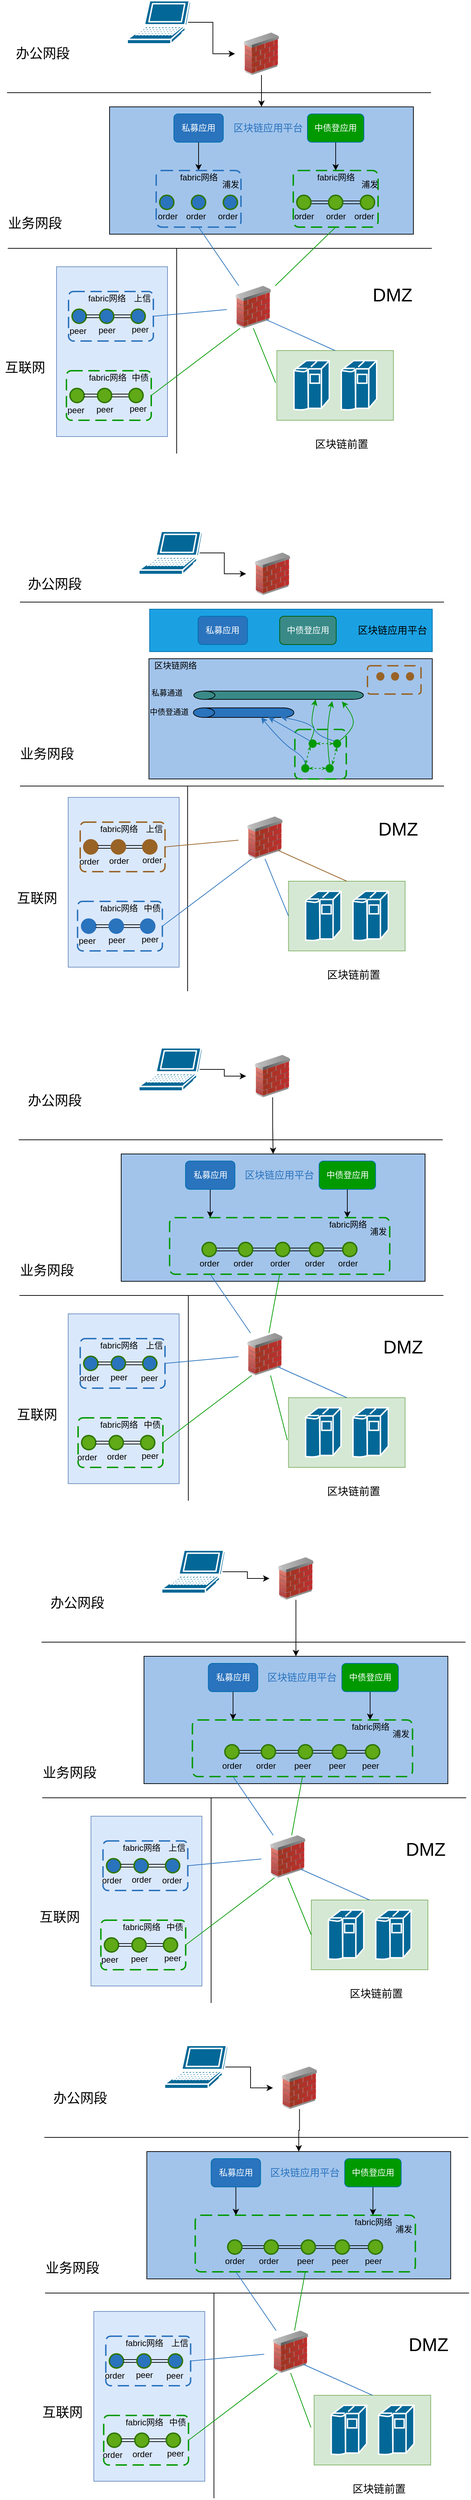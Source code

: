 <mxfile version="14.1.9" type="github">
  <diagram id="fWQ41ixsn_-MHg3DVFzX" name="Page-1">
    <mxGraphModel dx="569" dy="302" grid="1" gridSize="10" guides="1" tooltips="1" connect="1" arrows="1" fold="1" page="1" pageScale="1" pageWidth="827" pageHeight="6000" math="0" shadow="0">
      <root>
        <mxCell id="0" />
        <mxCell id="1" parent="0" />
        <mxCell id="RTGb3uQX2QN7y4rG1qlN-51" value="" style="whiteSpace=wrap;html=1;strokeColor=#006EAF;fillColor=#1ba1e2;fontSize=11;fontColor=#ffffff;" vertex="1" parent="1">
          <mxGeometry x="281.75" y="890" width="400" height="60" as="geometry" />
        </mxCell>
        <mxCell id="-PHtrwwg9-ECalAv1tBY-150" value="" style="whiteSpace=wrap;html=1;fontSize=15;fillColor=#dae8fc;strokeColor=#6c8ebf;" parent="1" vertex="1">
          <mxGeometry x="150" y="406" width="157" height="240" as="geometry" />
        </mxCell>
        <mxCell id="-PHtrwwg9-ECalAv1tBY-146" value="" style="whiteSpace=wrap;html=1;fontSize=19;fillColor=#d5e8d4;strokeColor=#82b366;" parent="1" vertex="1">
          <mxGeometry x="461.75" y="524.5" width="165" height="98.5" as="geometry" />
        </mxCell>
        <mxCell id="0eDmDIjOWBHYxuThT7Zu-2" value="" style="whiteSpace=wrap;html=1;fillColor=#A2C4EB;" parent="1" vertex="1">
          <mxGeometry x="225" y="180" width="430" height="180" as="geometry" />
        </mxCell>
        <mxCell id="8kM-RfW2gDSPi0M0tcjr-1" value="区块链应用平台&lt;br style=&quot;font-size: 14px;&quot;&gt;" style="text;html=1;resizable=0;autosize=1;align=center;verticalAlign=middle;points=[];fillColor=none;strokeColor=none;rounded=0;fontColor=#2A73BD;fontSize=14;" parent="1" vertex="1">
          <mxGeometry x="393.5" y="200" width="110" height="20" as="geometry" />
        </mxCell>
        <mxCell id="qg2TMFH575JFQtMO2cEW-23" style="edgeStyle=orthogonalEdgeStyle;rounded=0;orthogonalLoop=1;jettySize=auto;html=1;exitX=0.5;exitY=1;exitDx=0;exitDy=0;entryX=0.5;entryY=0;entryDx=0;entryDy=0;" parent="1" source="8kM-RfW2gDSPi0M0tcjr-2" target="8kM-RfW2gDSPi0M0tcjr-5" edge="1">
          <mxGeometry relative="1" as="geometry" />
        </mxCell>
        <mxCell id="8kM-RfW2gDSPi0M0tcjr-2" value="私募应用" style="rounded=1;whiteSpace=wrap;html=1;fontColor=#ffffff;strokeColor=#006EAF;fillColor=#2A73BD;" parent="1" vertex="1">
          <mxGeometry x="316" y="190" width="70" height="40" as="geometry" />
        </mxCell>
        <mxCell id="qg2TMFH575JFQtMO2cEW-24" style="edgeStyle=orthogonalEdgeStyle;rounded=0;orthogonalLoop=1;jettySize=auto;html=1;exitX=0.5;exitY=1;exitDx=0;exitDy=0;" parent="1" source="8kM-RfW2gDSPi0M0tcjr-3" target="qzB3rU1nFHjKvM0NbiP9-9" edge="1">
          <mxGeometry relative="1" as="geometry" />
        </mxCell>
        <mxCell id="8kM-RfW2gDSPi0M0tcjr-3" value="中债登应用" style="rounded=1;whiteSpace=wrap;html=1;fontColor=#ffffff;strokeColor=#006EAF;fillColor=#009900;" parent="1" vertex="1">
          <mxGeometry x="505" y="190" width="80" height="40" as="geometry" />
        </mxCell>
        <mxCell id="8kM-RfW2gDSPi0M0tcjr-5" value="" style="rounded=1;arcSize=10;dashed=1;fillColor=none;gradientColor=none;dashPattern=8 4;strokeWidth=2;fontColor=#2A73BD;strokeColor=#2A73BD;" parent="1" vertex="1">
          <mxGeometry x="291" y="270" width="120" height="80" as="geometry" />
        </mxCell>
        <mxCell id="qzB3rU1nFHjKvM0NbiP9-1" value="fabric网络" style="text;html=1;resizable=0;autosize=1;align=center;verticalAlign=middle;points=[];fillColor=none;strokeColor=none;rounded=0;" parent="1" vertex="1">
          <mxGeometry x="316" y="270" width="70" height="20" as="geometry" />
        </mxCell>
        <mxCell id="qzB3rU1nFHjKvM0NbiP9-2" value="" style="strokeWidth=2;html=1;shape=mxgraph.flowchart.start_2;whiteSpace=wrap;fontColor=#ffffff;strokeColor=#2D7600;fillColor=#2A73BD;" parent="1" vertex="1">
          <mxGeometry x="296" y="305" width="20" height="20" as="geometry" />
        </mxCell>
        <mxCell id="qzB3rU1nFHjKvM0NbiP9-3" value="" style="strokeWidth=2;html=1;shape=mxgraph.flowchart.start_2;whiteSpace=wrap;fontColor=#ffffff;strokeColor=#2D7600;fillColor=#2A73BD;" parent="1" vertex="1">
          <mxGeometry x="341" y="305" width="20" height="20" as="geometry" />
        </mxCell>
        <mxCell id="qzB3rU1nFHjKvM0NbiP9-4" value="" style="strokeWidth=2;html=1;shape=mxgraph.flowchart.start_2;whiteSpace=wrap;fontColor=#ffffff;strokeColor=#2D7600;fillColor=#2A73BD;" parent="1" vertex="1">
          <mxGeometry x="386" y="305" width="20" height="20" as="geometry" />
        </mxCell>
        <mxCell id="qzB3rU1nFHjKvM0NbiP9-5" value="order" style="text;html=1;resizable=0;autosize=1;align=center;verticalAlign=middle;points=[];fillColor=none;strokeColor=none;rounded=0;fontColor=#000000;" parent="1" vertex="1">
          <mxGeometry x="286.5" y="325" width="40" height="20" as="geometry" />
        </mxCell>
        <mxCell id="qzB3rU1nFHjKvM0NbiP9-6" value="order" style="text;html=1;resizable=0;autosize=1;align=center;verticalAlign=middle;points=[];fillColor=none;strokeColor=none;rounded=0;fontColor=#000000;" parent="1" vertex="1">
          <mxGeometry x="326.5" y="325" width="40" height="20" as="geometry" />
        </mxCell>
        <mxCell id="qzB3rU1nFHjKvM0NbiP9-7" value="order" style="text;html=1;resizable=0;autosize=1;align=center;verticalAlign=middle;points=[];fillColor=none;strokeColor=none;rounded=0;fontColor=#000000;" parent="1" vertex="1">
          <mxGeometry x="372" y="325" width="40" height="20" as="geometry" />
        </mxCell>
        <mxCell id="qzB3rU1nFHjKvM0NbiP9-8" value="" style="rounded=1;arcSize=10;dashed=1;fillColor=none;gradientColor=none;dashPattern=8 4;strokeWidth=2;fontColor=#2A73BD;strokeColor=#009900;" parent="1" vertex="1">
          <mxGeometry x="485" y="270" width="120" height="80" as="geometry" />
        </mxCell>
        <mxCell id="qzB3rU1nFHjKvM0NbiP9-9" value="fabric网络" style="text;html=1;resizable=0;autosize=1;align=center;verticalAlign=middle;points=[];fillColor=none;strokeColor=none;rounded=0;" parent="1" vertex="1">
          <mxGeometry x="510" y="270" width="70" height="20" as="geometry" />
        </mxCell>
        <mxCell id="UwF97AdqwWx9CuCHVwBy-4" style="edgeStyle=orthogonalEdgeStyle;shape=link;rounded=0;orthogonalLoop=1;jettySize=auto;html=1;exitX=1;exitY=0.5;exitDx=0;exitDy=0;exitPerimeter=0;entryX=0;entryY=0.5;entryDx=0;entryDy=0;entryPerimeter=0;" parent="1" source="qzB3rU1nFHjKvM0NbiP9-10" target="qzB3rU1nFHjKvM0NbiP9-11" edge="1">
          <mxGeometry relative="1" as="geometry" />
        </mxCell>
        <mxCell id="qzB3rU1nFHjKvM0NbiP9-10" value="" style="strokeWidth=2;html=1;shape=mxgraph.flowchart.start_2;whiteSpace=wrap;fillColor=#60a917;fontColor=#ffffff;strokeColor=#2D7600;" parent="1" vertex="1">
          <mxGeometry x="490" y="305" width="20" height="20" as="geometry" />
        </mxCell>
        <mxCell id="UwF97AdqwWx9CuCHVwBy-5" style="edgeStyle=orthogonalEdgeStyle;shape=link;rounded=0;orthogonalLoop=1;jettySize=auto;html=1;exitX=1;exitY=0.5;exitDx=0;exitDy=0;exitPerimeter=0;entryX=0;entryY=0.5;entryDx=0;entryDy=0;entryPerimeter=0;" parent="1" source="qzB3rU1nFHjKvM0NbiP9-11" target="qzB3rU1nFHjKvM0NbiP9-12" edge="1">
          <mxGeometry relative="1" as="geometry" />
        </mxCell>
        <mxCell id="qzB3rU1nFHjKvM0NbiP9-11" value="" style="strokeWidth=2;html=1;shape=mxgraph.flowchart.start_2;whiteSpace=wrap;fillColor=#60a917;fontColor=#ffffff;strokeColor=#2D7600;" parent="1" vertex="1">
          <mxGeometry x="535" y="305" width="20" height="20" as="geometry" />
        </mxCell>
        <mxCell id="qzB3rU1nFHjKvM0NbiP9-12" value="" style="strokeWidth=2;html=1;shape=mxgraph.flowchart.start_2;whiteSpace=wrap;fillColor=#60a917;fontColor=#ffffff;strokeColor=#2D7600;" parent="1" vertex="1">
          <mxGeometry x="580" y="305" width="20" height="20" as="geometry" />
        </mxCell>
        <mxCell id="qzB3rU1nFHjKvM0NbiP9-13" value="order" style="text;html=1;resizable=0;autosize=1;align=center;verticalAlign=middle;points=[];fillColor=none;strokeColor=none;rounded=0;fontColor=#000000;" parent="1" vertex="1">
          <mxGeometry x="480" y="325" width="40" height="20" as="geometry" />
        </mxCell>
        <mxCell id="qzB3rU1nFHjKvM0NbiP9-14" value="order" style="text;html=1;resizable=0;autosize=1;align=center;verticalAlign=middle;points=[];fillColor=none;strokeColor=none;rounded=0;fontColor=#000000;" parent="1" vertex="1">
          <mxGeometry x="525" y="325" width="40" height="20" as="geometry" />
        </mxCell>
        <mxCell id="qzB3rU1nFHjKvM0NbiP9-15" value="order" style="text;html=1;resizable=0;autosize=1;align=center;verticalAlign=middle;points=[];fillColor=none;strokeColor=none;rounded=0;fontColor=#000000;" parent="1" vertex="1">
          <mxGeometry x="565" y="325" width="40" height="20" as="geometry" />
        </mxCell>
        <mxCell id="qg2TMFH575JFQtMO2cEW-2" value="浦发" style="text;html=1;resizable=0;autosize=1;align=center;verticalAlign=middle;points=[];fillColor=none;strokeColor=none;rounded=0;" parent="1" vertex="1">
          <mxGeometry x="376" y="280" width="40" height="20" as="geometry" />
        </mxCell>
        <mxCell id="qg2TMFH575JFQtMO2cEW-3" value="浦发" style="text;html=1;resizable=0;autosize=1;align=center;verticalAlign=middle;points=[];fillColor=none;strokeColor=none;rounded=0;" parent="1" vertex="1">
          <mxGeometry x="573" y="280" width="40" height="20" as="geometry" />
        </mxCell>
        <mxCell id="qg2TMFH575JFQtMO2cEW-14" value="" style="rounded=1;arcSize=10;dashed=1;fillColor=none;gradientColor=none;dashPattern=8 4;strokeWidth=2;fontColor=#2A73BD;strokeColor=#2A73BD;" parent="1" vertex="1">
          <mxGeometry x="167" y="441" width="120" height="70" as="geometry" />
        </mxCell>
        <mxCell id="qg2TMFH575JFQtMO2cEW-15" value="fabric网络" style="text;html=1;resizable=0;autosize=1;align=center;verticalAlign=middle;points=[];fillColor=none;strokeColor=none;rounded=0;" parent="1" vertex="1">
          <mxGeometry x="186" y="441" width="70" height="20" as="geometry" />
        </mxCell>
        <mxCell id="qg2TMFH575JFQtMO2cEW-16" value="" style="strokeWidth=2;html=1;shape=mxgraph.flowchart.start_2;whiteSpace=wrap;fontColor=#ffffff;strokeColor=#2D7600;fillColor=#2A73BD;" parent="1" vertex="1">
          <mxGeometry x="172" y="466" width="20" height="20" as="geometry" />
        </mxCell>
        <mxCell id="UwF97AdqwWx9CuCHVwBy-8" style="edgeStyle=orthogonalEdgeStyle;shape=link;rounded=0;orthogonalLoop=1;jettySize=auto;html=1;exitX=0;exitY=0.5;exitDx=0;exitDy=0;exitPerimeter=0;entryX=1;entryY=0.5;entryDx=0;entryDy=0;entryPerimeter=0;" parent="1" source="qg2TMFH575JFQtMO2cEW-17" target="qg2TMFH575JFQtMO2cEW-16" edge="1">
          <mxGeometry relative="1" as="geometry" />
        </mxCell>
        <mxCell id="UwF97AdqwWx9CuCHVwBy-9" style="edgeStyle=orthogonalEdgeStyle;shape=link;rounded=0;orthogonalLoop=1;jettySize=auto;html=1;exitX=1;exitY=0.5;exitDx=0;exitDy=0;exitPerimeter=0;entryX=0;entryY=0.5;entryDx=0;entryDy=0;entryPerimeter=0;" parent="1" source="qg2TMFH575JFQtMO2cEW-17" target="qg2TMFH575JFQtMO2cEW-18" edge="1">
          <mxGeometry relative="1" as="geometry" />
        </mxCell>
        <mxCell id="qg2TMFH575JFQtMO2cEW-17" value="" style="strokeWidth=2;html=1;shape=mxgraph.flowchart.start_2;whiteSpace=wrap;fontColor=#ffffff;strokeColor=#2D7600;fillColor=#2A73BD;" parent="1" vertex="1">
          <mxGeometry x="211" y="466" width="20" height="20" as="geometry" />
        </mxCell>
        <mxCell id="qg2TMFH575JFQtMO2cEW-18" value="" style="strokeWidth=2;html=1;shape=mxgraph.flowchart.start_2;whiteSpace=wrap;fontColor=#ffffff;strokeColor=#2D7600;fillColor=#2A73BD;" parent="1" vertex="1">
          <mxGeometry x="255.5" y="466" width="20" height="20" as="geometry" />
        </mxCell>
        <mxCell id="qg2TMFH575JFQtMO2cEW-19" value="peer" style="text;html=1;resizable=0;autosize=1;align=center;verticalAlign=middle;points=[];fillColor=none;strokeColor=none;rounded=0;fontColor=#000000;" parent="1" vertex="1">
          <mxGeometry x="159.5" y="487" width="40" height="20" as="geometry" />
        </mxCell>
        <mxCell id="qg2TMFH575JFQtMO2cEW-20" value="peer" style="text;html=1;resizable=0;autosize=1;align=center;verticalAlign=middle;points=[];fillColor=none;strokeColor=none;rounded=0;fontColor=#000000;" parent="1" vertex="1">
          <mxGeometry x="201" y="486" width="40" height="20" as="geometry" />
        </mxCell>
        <mxCell id="qg2TMFH575JFQtMO2cEW-21" value="peer" style="text;html=1;resizable=0;autosize=1;align=center;verticalAlign=middle;points=[];fillColor=none;strokeColor=none;rounded=0;fontColor=#000000;" parent="1" vertex="1">
          <mxGeometry x="248" y="485" width="40" height="20" as="geometry" />
        </mxCell>
        <mxCell id="qg2TMFH575JFQtMO2cEW-22" value="上信" style="text;html=1;resizable=0;autosize=1;align=center;verticalAlign=middle;points=[];fillColor=none;strokeColor=none;rounded=0;" parent="1" vertex="1">
          <mxGeometry x="251" y="441" width="40" height="20" as="geometry" />
        </mxCell>
        <mxCell id="-PHtrwwg9-ECalAv1tBY-117" value="业务网段" style="text;html=1;resizable=0;autosize=1;align=center;verticalAlign=middle;points=[];fillColor=none;strokeColor=none;rounded=0;fontSize=19;" parent="1" vertex="1">
          <mxGeometry x="74" y="330" width="90" height="30" as="geometry" />
        </mxCell>
        <mxCell id="-PHtrwwg9-ECalAv1tBY-119" value="" style="endArrow=none;html=1;fontSize=19;fontColor=#000000;" parent="1" edge="1">
          <mxGeometry width="50" height="50" relative="1" as="geometry">
            <mxPoint x="81" y="380" as="sourcePoint" />
            <mxPoint x="681" y="380" as="targetPoint" />
          </mxGeometry>
        </mxCell>
        <mxCell id="-PHtrwwg9-ECalAv1tBY-122" value="" style="rounded=1;arcSize=10;dashed=1;fillColor=none;gradientColor=none;dashPattern=8 4;strokeWidth=2;fontColor=#2A73BD;strokeColor=#009900;" parent="1" vertex="1">
          <mxGeometry x="164" y="553" width="120" height="70" as="geometry" />
        </mxCell>
        <mxCell id="-PHtrwwg9-ECalAv1tBY-123" value="fabric网络" style="text;html=1;resizable=0;autosize=1;align=center;verticalAlign=middle;points=[];fillColor=none;strokeColor=none;rounded=0;" parent="1" vertex="1">
          <mxGeometry x="186.5" y="553" width="70" height="20" as="geometry" />
        </mxCell>
        <mxCell id="-PHtrwwg9-ECalAv1tBY-124" value="" style="strokeWidth=2;html=1;shape=mxgraph.flowchart.start_2;whiteSpace=wrap;fillColor=#60a917;fontColor=#ffffff;strokeColor=#2D7600;" parent="1" vertex="1">
          <mxGeometry x="169" y="578" width="20" height="20" as="geometry" />
        </mxCell>
        <mxCell id="-PHtrwwg9-ECalAv1tBY-125" style="edgeStyle=orthogonalEdgeStyle;shape=link;rounded=0;orthogonalLoop=1;jettySize=auto;html=1;exitX=0;exitY=0.5;exitDx=0;exitDy=0;exitPerimeter=0;entryX=1;entryY=0.5;entryDx=0;entryDy=0;entryPerimeter=0;" parent="1" source="-PHtrwwg9-ECalAv1tBY-127" target="-PHtrwwg9-ECalAv1tBY-124" edge="1">
          <mxGeometry relative="1" as="geometry" />
        </mxCell>
        <mxCell id="-PHtrwwg9-ECalAv1tBY-126" style="edgeStyle=orthogonalEdgeStyle;shape=link;rounded=0;orthogonalLoop=1;jettySize=auto;html=1;exitX=1;exitY=0.5;exitDx=0;exitDy=0;exitPerimeter=0;entryX=0;entryY=0.5;entryDx=0;entryDy=0;entryPerimeter=0;" parent="1" source="-PHtrwwg9-ECalAv1tBY-127" target="-PHtrwwg9-ECalAv1tBY-128" edge="1">
          <mxGeometry relative="1" as="geometry" />
        </mxCell>
        <mxCell id="-PHtrwwg9-ECalAv1tBY-127" value="" style="strokeWidth=2;html=1;shape=mxgraph.flowchart.start_2;whiteSpace=wrap;fillColor=#60a917;fontColor=#ffffff;strokeColor=#2D7600;" parent="1" vertex="1">
          <mxGeometry x="208" y="578" width="20" height="20" as="geometry" />
        </mxCell>
        <mxCell id="-PHtrwwg9-ECalAv1tBY-128" value="" style="strokeWidth=2;html=1;shape=mxgraph.flowchart.start_2;whiteSpace=wrap;fillColor=#60a917;fontColor=#ffffff;strokeColor=#2D7600;" parent="1" vertex="1">
          <mxGeometry x="252.5" y="578" width="20" height="20" as="geometry" />
        </mxCell>
        <mxCell id="-PHtrwwg9-ECalAv1tBY-129" value="peer" style="text;html=1;resizable=0;autosize=1;align=center;verticalAlign=middle;points=[];fillColor=none;strokeColor=none;rounded=0;fontColor=#000000;" parent="1" vertex="1">
          <mxGeometry x="156.5" y="599" width="40" height="20" as="geometry" />
        </mxCell>
        <mxCell id="-PHtrwwg9-ECalAv1tBY-130" value="peer" style="text;html=1;resizable=0;autosize=1;align=center;verticalAlign=middle;points=[];fillColor=none;strokeColor=none;rounded=0;fontColor=#000000;" parent="1" vertex="1">
          <mxGeometry x="198" y="598" width="40" height="20" as="geometry" />
        </mxCell>
        <mxCell id="-PHtrwwg9-ECalAv1tBY-131" value="peer" style="text;html=1;resizable=0;autosize=1;align=center;verticalAlign=middle;points=[];fillColor=none;strokeColor=none;rounded=0;fontColor=#000000;" parent="1" vertex="1">
          <mxGeometry x="245" y="597" width="40" height="20" as="geometry" />
        </mxCell>
        <mxCell id="-PHtrwwg9-ECalAv1tBY-132" value="中债" style="text;html=1;resizable=0;autosize=1;align=center;verticalAlign=middle;points=[];fillColor=none;strokeColor=none;rounded=0;" parent="1" vertex="1">
          <mxGeometry x="248" y="553" width="40" height="20" as="geometry" />
        </mxCell>
        <mxCell id="-PHtrwwg9-ECalAv1tBY-133" value="互联网" style="text;html=1;resizable=0;autosize=1;align=center;verticalAlign=middle;points=[];fillColor=none;strokeColor=none;rounded=0;fontSize=19;" parent="1" vertex="1">
          <mxGeometry x="70" y="534" width="70" height="30" as="geometry" />
        </mxCell>
        <mxCell id="-PHtrwwg9-ECalAv1tBY-134" value="" style="image;html=1;image=img/lib/clip_art/networking/Firewall_02_128x128.png;fontSize=19;fontColor=#000000;" parent="1" vertex="1">
          <mxGeometry x="391" y="433" width="75" height="60" as="geometry" />
        </mxCell>
        <mxCell id="-PHtrwwg9-ECalAv1tBY-136" value="" style="endArrow=none;html=1;fontSize=19;fontColor=#000000;" parent="1" edge="1">
          <mxGeometry width="50" height="50" relative="1" as="geometry">
            <mxPoint x="80" y="160" as="sourcePoint" />
            <mxPoint x="680" y="160" as="targetPoint" />
          </mxGeometry>
        </mxCell>
        <mxCell id="-PHtrwwg9-ECalAv1tBY-137" value="办公网段" style="text;html=1;resizable=0;autosize=1;align=center;verticalAlign=middle;points=[];fillColor=none;strokeColor=none;rounded=0;fontSize=19;" parent="1" vertex="1">
          <mxGeometry x="85" y="90" width="90" height="30" as="geometry" />
        </mxCell>
        <mxCell id="-PHtrwwg9-ECalAv1tBY-142" style="edgeStyle=orthogonalEdgeStyle;rounded=0;orthogonalLoop=1;jettySize=auto;html=1;exitX=0.95;exitY=0.5;exitDx=0;exitDy=0;exitPerimeter=0;fontSize=19;fontColor=#000000;" parent="1" source="-PHtrwwg9-ECalAv1tBY-138" target="-PHtrwwg9-ECalAv1tBY-139" edge="1">
          <mxGeometry relative="1" as="geometry" />
        </mxCell>
        <mxCell id="-PHtrwwg9-ECalAv1tBY-138" value="" style="shape=mxgraph.cisco.computers_and_peripherals.laptop;html=1;pointerEvents=1;dashed=0;fillColor=#036897;strokeColor=#ffffff;strokeWidth=2;verticalLabelPosition=bottom;verticalAlign=top;align=center;outlineConnect=0;fontSize=19;fontColor=#000000;" parent="1" vertex="1">
          <mxGeometry x="250" y="30" width="90" height="61" as="geometry" />
        </mxCell>
        <mxCell id="-PHtrwwg9-ECalAv1tBY-143" style="edgeStyle=orthogonalEdgeStyle;rounded=0;orthogonalLoop=1;jettySize=auto;html=1;entryX=0.5;entryY=0;entryDx=0;entryDy=0;fontSize=19;fontColor=#000000;" parent="1" source="-PHtrwwg9-ECalAv1tBY-139" target="0eDmDIjOWBHYxuThT7Zu-2" edge="1">
          <mxGeometry relative="1" as="geometry" />
        </mxCell>
        <mxCell id="-PHtrwwg9-ECalAv1tBY-139" value="" style="image;html=1;image=img/lib/clip_art/networking/Firewall_02_128x128.png;fontSize=19;fontColor=#000000;" parent="1" vertex="1">
          <mxGeometry x="402.5" y="75" width="75" height="60" as="geometry" />
        </mxCell>
        <mxCell id="-PHtrwwg9-ECalAv1tBY-144" value="" style="shape=mxgraph.cisco.computers_and_peripherals.ibm_mainframe;html=1;pointerEvents=1;dashed=0;fillColor=#036897;strokeColor=#ffffff;strokeWidth=2;verticalLabelPosition=bottom;verticalAlign=top;align=center;outlineConnect=0;fontSize=19;fontColor=#000000;" parent="1" vertex="1">
          <mxGeometry x="486" y="538.75" width="50" height="70" as="geometry" />
        </mxCell>
        <mxCell id="-PHtrwwg9-ECalAv1tBY-145" value="&lt;blockquote style=&quot;margin: 0 0 0 40px ; border: none ; padding: 0px&quot;&gt;&lt;div style=&quot;text-align: justify&quot;&gt;&lt;br&gt;&lt;/div&gt;&lt;/blockquote&gt;" style="shape=mxgraph.cisco.computers_and_peripherals.ibm_mainframe;html=1;pointerEvents=1;dashed=0;fillColor=#036897;strokeColor=#ffffff;strokeWidth=2;verticalLabelPosition=bottom;verticalAlign=top;align=right;outlineConnect=0;fontSize=19;fontColor=#000000;" parent="1" vertex="1">
          <mxGeometry x="553" y="538.75" width="50" height="70" as="geometry" />
        </mxCell>
        <mxCell id="-PHtrwwg9-ECalAv1tBY-147" value="" style="endArrow=none;html=1;fontSize=19;fontColor=#000000;" parent="1" edge="1">
          <mxGeometry width="50" height="50" relative="1" as="geometry">
            <mxPoint x="320" y="670" as="sourcePoint" />
            <mxPoint x="320" y="380" as="targetPoint" />
          </mxGeometry>
        </mxCell>
        <mxCell id="-PHtrwwg9-ECalAv1tBY-148" value="DMZ" style="text;html=1;resizable=0;autosize=1;align=center;verticalAlign=middle;points=[];fillColor=none;strokeColor=none;rounded=0;fontSize=26;" parent="1" vertex="1">
          <mxGeometry x="590" y="426" width="70" height="40" as="geometry" />
        </mxCell>
        <mxCell id="-PHtrwwg9-ECalAv1tBY-149" value="区块链前置" style="text;html=1;resizable=0;autosize=1;align=center;verticalAlign=middle;points=[];fillColor=none;strokeColor=none;rounded=0;fontSize=15;" parent="1" vertex="1">
          <mxGeometry x="508" y="646" width="90" height="20" as="geometry" />
        </mxCell>
        <mxCell id="-PHtrwwg9-ECalAv1tBY-153" value="" style="endArrow=none;html=1;fontSize=15;fontColor=#000000;strokeColor=#2A73BD;exitX=1;exitY=0.5;exitDx=0;exitDy=0;" parent="1" source="qg2TMFH575JFQtMO2cEW-14" target="-PHtrwwg9-ECalAv1tBY-134" edge="1">
          <mxGeometry width="50" height="50" relative="1" as="geometry">
            <mxPoint x="340" y="510" as="sourcePoint" />
            <mxPoint x="390" y="460" as="targetPoint" />
          </mxGeometry>
        </mxCell>
        <mxCell id="-PHtrwwg9-ECalAv1tBY-154" value="" style="endArrow=none;html=1;fontSize=15;fontColor=#000000;entryX=0.5;entryY=1;entryDx=0;entryDy=0;strokeColor=#2A73BD;" parent="1" source="-PHtrwwg9-ECalAv1tBY-134" target="8kM-RfW2gDSPi0M0tcjr-5" edge="1">
          <mxGeometry width="50" height="50" relative="1" as="geometry">
            <mxPoint x="470" y="480" as="sourcePoint" />
            <mxPoint x="520" y="430" as="targetPoint" />
          </mxGeometry>
        </mxCell>
        <mxCell id="-PHtrwwg9-ECalAv1tBY-155" value="" style="endArrow=none;html=1;fontSize=15;fontColor=#000000;entryX=0.5;entryY=1;entryDx=0;entryDy=0;strokeColor=#009900;" parent="1" source="-PHtrwwg9-ECalAv1tBY-134" target="qzB3rU1nFHjKvM0NbiP9-8" edge="1">
          <mxGeometry width="50" height="50" relative="1" as="geometry">
            <mxPoint x="500" y="460" as="sourcePoint" />
            <mxPoint x="550" y="410" as="targetPoint" />
          </mxGeometry>
        </mxCell>
        <mxCell id="-PHtrwwg9-ECalAv1tBY-156" value="" style="endArrow=none;html=1;fontSize=15;fontColor=#000000;entryX=0.25;entryY=1;entryDx=0;entryDy=0;strokeColor=#009900;exitX=1;exitY=0.5;exitDx=0;exitDy=0;" parent="1" source="-PHtrwwg9-ECalAv1tBY-122" target="-PHtrwwg9-ECalAv1tBY-134" edge="1">
          <mxGeometry width="50" height="50" relative="1" as="geometry">
            <mxPoint x="469.429" y="443" as="sourcePoint" />
            <mxPoint x="555" y="360" as="targetPoint" />
          </mxGeometry>
        </mxCell>
        <mxCell id="-PHtrwwg9-ECalAv1tBY-157" value="" style="endArrow=none;html=1;fontSize=15;fontColor=#000000;entryX=0.5;entryY=1;entryDx=0;entryDy=0;strokeColor=#2A73BD;exitX=0.5;exitY=0;exitDx=0;exitDy=0;" parent="1" source="-PHtrwwg9-ECalAv1tBY-146" edge="1">
          <mxGeometry width="50" height="50" relative="1" as="geometry">
            <mxPoint x="504.005" y="564" as="sourcePoint" />
            <mxPoint x="447.08" y="481" as="targetPoint" />
          </mxGeometry>
        </mxCell>
        <mxCell id="-PHtrwwg9-ECalAv1tBY-158" value="" style="whiteSpace=wrap;html=1;fontSize=15;fillColor=#dae8fc;strokeColor=#6c8ebf;" parent="1" vertex="1">
          <mxGeometry x="166.5" y="1156" width="157" height="240" as="geometry" />
        </mxCell>
        <mxCell id="-PHtrwwg9-ECalAv1tBY-159" value="" style="whiteSpace=wrap;html=1;fontSize=19;fillColor=#d5e8d4;strokeColor=#82b366;" parent="1" vertex="1">
          <mxGeometry x="478.25" y="1274.5" width="165" height="98.5" as="geometry" />
        </mxCell>
        <mxCell id="-PHtrwwg9-ECalAv1tBY-160" value="" style="whiteSpace=wrap;html=1;fillColor=#A2C4EB;" parent="1" vertex="1">
          <mxGeometry x="280.75" y="960" width="401" height="170" as="geometry" />
        </mxCell>
        <mxCell id="-PHtrwwg9-ECalAv1tBY-161" value="区块链应用平台&lt;br style=&quot;font-size: 14px;&quot;&gt;" style="text;html=1;resizable=0;autosize=1;align=center;verticalAlign=middle;points=[];fillColor=none;strokeColor=none;rounded=0;fontSize=14;" parent="1" vertex="1">
          <mxGeometry x="570" y="910" width="110" height="20" as="geometry" />
        </mxCell>
        <mxCell id="-PHtrwwg9-ECalAv1tBY-163" value="私募应用" style="rounded=1;whiteSpace=wrap;html=1;fontColor=#ffffff;strokeColor=#006EAF;fillColor=#2A73BD;" parent="1" vertex="1">
          <mxGeometry x="350.25" y="900" width="70" height="40" as="geometry" />
        </mxCell>
        <mxCell id="-PHtrwwg9-ECalAv1tBY-165" value="中债登应用" style="rounded=1;whiteSpace=wrap;html=1;fontColor=#ffffff;strokeColor=#005700;fillColor=#398A87;" parent="1" vertex="1">
          <mxGeometry x="465.75" y="900" width="80" height="40" as="geometry" />
        </mxCell>
        <mxCell id="-PHtrwwg9-ECalAv1tBY-176" value="" style="rounded=1;arcSize=10;dashed=1;fillColor=none;gradientColor=none;dashPattern=8 4;strokeWidth=2;fontColor=#2A73BD;strokeColor=#996326;" parent="1" vertex="1">
          <mxGeometry x="590" y="970" width="75.75" height="40" as="geometry" />
        </mxCell>
        <mxCell id="-PHtrwwg9-ECalAv1tBY-188" value="" style="rounded=1;arcSize=10;dashed=1;fillColor=none;gradientColor=none;dashPattern=8 4;strokeWidth=2;fontColor=#2A73BD;strokeColor=#996326;" parent="1" vertex="1">
          <mxGeometry x="183.5" y="1191" width="120" height="70" as="geometry" />
        </mxCell>
        <mxCell id="-PHtrwwg9-ECalAv1tBY-189" value="fabric网络" style="text;html=1;resizable=0;autosize=1;align=center;verticalAlign=middle;points=[];fillColor=none;strokeColor=none;rounded=0;" parent="1" vertex="1">
          <mxGeometry x="202.5" y="1191" width="70" height="20" as="geometry" />
        </mxCell>
        <mxCell id="-PHtrwwg9-ECalAv1tBY-190" value="" style="strokeWidth=2;html=1;shape=mxgraph.flowchart.start_2;whiteSpace=wrap;fontColor=#ffffff;fillColor=#996326;strokeColor=#996326;" parent="1" vertex="1">
          <mxGeometry x="188.5" y="1216" width="20" height="20" as="geometry" />
        </mxCell>
        <mxCell id="-PHtrwwg9-ECalAv1tBY-191" style="edgeStyle=orthogonalEdgeStyle;shape=link;rounded=0;orthogonalLoop=1;jettySize=auto;html=1;exitX=0;exitY=0.5;exitDx=0;exitDy=0;exitPerimeter=0;entryX=1;entryY=0.5;entryDx=0;entryDy=0;entryPerimeter=0;" parent="1" source="-PHtrwwg9-ECalAv1tBY-193" target="-PHtrwwg9-ECalAv1tBY-190" edge="1">
          <mxGeometry relative="1" as="geometry" />
        </mxCell>
        <mxCell id="-PHtrwwg9-ECalAv1tBY-192" style="edgeStyle=orthogonalEdgeStyle;shape=link;rounded=0;orthogonalLoop=1;jettySize=auto;html=1;exitX=1;exitY=0.5;exitDx=0;exitDy=0;exitPerimeter=0;entryX=0;entryY=0.5;entryDx=0;entryDy=0;entryPerimeter=0;" parent="1" source="-PHtrwwg9-ECalAv1tBY-193" target="-PHtrwwg9-ECalAv1tBY-194" edge="1">
          <mxGeometry relative="1" as="geometry" />
        </mxCell>
        <mxCell id="-PHtrwwg9-ECalAv1tBY-193" value="" style="strokeWidth=2;html=1;shape=mxgraph.flowchart.start_2;whiteSpace=wrap;fontColor=#ffffff;strokeColor=#996326;fillColor=#996326;" parent="1" vertex="1">
          <mxGeometry x="227.5" y="1216" width="20" height="20" as="geometry" />
        </mxCell>
        <mxCell id="-PHtrwwg9-ECalAv1tBY-194" value="" style="strokeWidth=2;html=1;shape=mxgraph.flowchart.start_2;whiteSpace=wrap;fontColor=#ffffff;strokeColor=#996326;fillColor=#996326;" parent="1" vertex="1">
          <mxGeometry x="272" y="1216" width="20" height="20" as="geometry" />
        </mxCell>
        <mxCell id="-PHtrwwg9-ECalAv1tBY-195" value="order" style="text;html=1;resizable=0;autosize=1;align=center;verticalAlign=middle;points=[];fillColor=none;strokeColor=none;rounded=0;fontColor=#000000;" parent="1" vertex="1">
          <mxGeometry x="176" y="1237" width="40" height="20" as="geometry" />
        </mxCell>
        <mxCell id="-PHtrwwg9-ECalAv1tBY-196" value="order" style="text;html=1;resizable=0;autosize=1;align=center;verticalAlign=middle;points=[];fillColor=none;strokeColor=none;rounded=0;fontColor=#000000;" parent="1" vertex="1">
          <mxGeometry x="217.5" y="1236" width="40" height="20" as="geometry" />
        </mxCell>
        <mxCell id="-PHtrwwg9-ECalAv1tBY-197" value="order" style="text;html=1;resizable=0;autosize=1;align=center;verticalAlign=middle;points=[];fillColor=none;strokeColor=none;rounded=0;fontColor=#000000;" parent="1" vertex="1">
          <mxGeometry x="264.5" y="1235" width="40" height="20" as="geometry" />
        </mxCell>
        <mxCell id="-PHtrwwg9-ECalAv1tBY-198" value="上信" style="text;html=1;resizable=0;autosize=1;align=center;verticalAlign=middle;points=[];fillColor=none;strokeColor=none;rounded=0;" parent="1" vertex="1">
          <mxGeometry x="267.5" y="1191" width="40" height="20" as="geometry" />
        </mxCell>
        <mxCell id="-PHtrwwg9-ECalAv1tBY-199" value="业务网段" style="text;html=1;resizable=0;autosize=1;align=center;verticalAlign=middle;points=[];fillColor=none;strokeColor=none;rounded=0;fontSize=19;" parent="1" vertex="1">
          <mxGeometry x="90.5" y="1080" width="90" height="30" as="geometry" />
        </mxCell>
        <mxCell id="-PHtrwwg9-ECalAv1tBY-200" value="" style="endArrow=none;html=1;fontSize=19;fontColor=#000000;" parent="1" edge="1">
          <mxGeometry width="50" height="50" relative="1" as="geometry">
            <mxPoint x="98.25" y="1140" as="sourcePoint" />
            <mxPoint x="698.25" y="1140" as="targetPoint" />
          </mxGeometry>
        </mxCell>
        <mxCell id="-PHtrwwg9-ECalAv1tBY-201" value="" style="rounded=1;arcSize=10;dashed=1;fillColor=none;gradientColor=none;dashPattern=8 4;strokeWidth=2;fontColor=#2A73BD;strokeColor=#2A73BD;" parent="1" vertex="1">
          <mxGeometry x="179.75" y="1303" width="120" height="70" as="geometry" />
        </mxCell>
        <mxCell id="-PHtrwwg9-ECalAv1tBY-202" value="fabric网络" style="text;html=1;resizable=0;autosize=1;align=center;verticalAlign=middle;points=[];fillColor=none;strokeColor=none;rounded=0;" parent="1" vertex="1">
          <mxGeometry x="203" y="1303" width="70" height="20" as="geometry" />
        </mxCell>
        <mxCell id="-PHtrwwg9-ECalAv1tBY-203" value="" style="strokeWidth=2;html=1;shape=mxgraph.flowchart.start_2;whiteSpace=wrap;fontColor=#ffffff;fillColor=#2A73BD;strokeColor=#2A73BD;" parent="1" vertex="1">
          <mxGeometry x="185.5" y="1328" width="20" height="20" as="geometry" />
        </mxCell>
        <mxCell id="-PHtrwwg9-ECalAv1tBY-204" style="edgeStyle=orthogonalEdgeStyle;shape=link;rounded=0;orthogonalLoop=1;jettySize=auto;html=1;exitX=0;exitY=0.5;exitDx=0;exitDy=0;exitPerimeter=0;entryX=1;entryY=0.5;entryDx=0;entryDy=0;entryPerimeter=0;" parent="1" source="-PHtrwwg9-ECalAv1tBY-206" target="-PHtrwwg9-ECalAv1tBY-203" edge="1">
          <mxGeometry relative="1" as="geometry" />
        </mxCell>
        <mxCell id="-PHtrwwg9-ECalAv1tBY-205" style="edgeStyle=orthogonalEdgeStyle;shape=link;rounded=0;orthogonalLoop=1;jettySize=auto;html=1;exitX=1;exitY=0.5;exitDx=0;exitDy=0;exitPerimeter=0;entryX=0;entryY=0.5;entryDx=0;entryDy=0;entryPerimeter=0;" parent="1" source="-PHtrwwg9-ECalAv1tBY-206" target="-PHtrwwg9-ECalAv1tBY-207" edge="1">
          <mxGeometry relative="1" as="geometry" />
        </mxCell>
        <mxCell id="-PHtrwwg9-ECalAv1tBY-206" value="" style="strokeWidth=2;html=1;shape=mxgraph.flowchart.start_2;whiteSpace=wrap;fontColor=#ffffff;fillColor=#2A73BD;strokeColor=#2A73BD;" parent="1" vertex="1">
          <mxGeometry x="224.5" y="1328" width="20" height="20" as="geometry" />
        </mxCell>
        <mxCell id="-PHtrwwg9-ECalAv1tBY-207" value="" style="strokeWidth=2;html=1;shape=mxgraph.flowchart.start_2;whiteSpace=wrap;fontColor=#ffffff;fillColor=#2A73BD;strokeColor=#2A73BD;" parent="1" vertex="1">
          <mxGeometry x="269" y="1328" width="20" height="20" as="geometry" />
        </mxCell>
        <mxCell id="-PHtrwwg9-ECalAv1tBY-208" value="peer" style="text;html=1;resizable=0;autosize=1;align=center;verticalAlign=middle;points=[];fillColor=none;strokeColor=none;rounded=0;fontColor=#000000;" parent="1" vertex="1">
          <mxGeometry x="173" y="1349" width="40" height="20" as="geometry" />
        </mxCell>
        <mxCell id="-PHtrwwg9-ECalAv1tBY-209" value="peer" style="text;html=1;resizable=0;autosize=1;align=center;verticalAlign=middle;points=[];fillColor=none;strokeColor=none;rounded=0;fontColor=#000000;" parent="1" vertex="1">
          <mxGeometry x="214.5" y="1348" width="40" height="20" as="geometry" />
        </mxCell>
        <mxCell id="-PHtrwwg9-ECalAv1tBY-210" value="peer" style="text;html=1;resizable=0;autosize=1;align=center;verticalAlign=middle;points=[];fillColor=none;strokeColor=none;rounded=0;fontColor=#000000;" parent="1" vertex="1">
          <mxGeometry x="261.5" y="1347" width="40" height="20" as="geometry" />
        </mxCell>
        <mxCell id="-PHtrwwg9-ECalAv1tBY-211" value="中债" style="text;html=1;resizable=0;autosize=1;align=center;verticalAlign=middle;points=[];fillColor=none;strokeColor=none;rounded=0;" parent="1" vertex="1">
          <mxGeometry x="264.5" y="1303" width="40" height="20" as="geometry" />
        </mxCell>
        <mxCell id="-PHtrwwg9-ECalAv1tBY-212" value="互联网" style="text;html=1;resizable=0;autosize=1;align=center;verticalAlign=middle;points=[];fillColor=none;strokeColor=none;rounded=0;fontSize=19;" parent="1" vertex="1">
          <mxGeometry x="86.5" y="1284" width="70" height="30" as="geometry" />
        </mxCell>
        <mxCell id="-PHtrwwg9-ECalAv1tBY-213" value="" style="image;html=1;image=img/lib/clip_art/networking/Firewall_02_128x128.png;fontSize=19;fontColor=#000000;" parent="1" vertex="1">
          <mxGeometry x="407.5" y="1183" width="75" height="60" as="geometry" />
        </mxCell>
        <mxCell id="-PHtrwwg9-ECalAv1tBY-214" value="" style="endArrow=none;html=1;fontSize=19;fontColor=#000000;" parent="1" edge="1">
          <mxGeometry width="50" height="50" relative="1" as="geometry">
            <mxPoint x="98.25" y="880" as="sourcePoint" />
            <mxPoint x="698.25" y="880" as="targetPoint" />
          </mxGeometry>
        </mxCell>
        <mxCell id="-PHtrwwg9-ECalAv1tBY-215" value="办公网段" style="text;html=1;resizable=0;autosize=1;align=center;verticalAlign=middle;points=[];fillColor=none;strokeColor=none;rounded=0;fontSize=19;" parent="1" vertex="1">
          <mxGeometry x="101.5" y="840" width="90" height="30" as="geometry" />
        </mxCell>
        <mxCell id="-PHtrwwg9-ECalAv1tBY-216" style="edgeStyle=orthogonalEdgeStyle;rounded=0;orthogonalLoop=1;jettySize=auto;html=1;exitX=0.95;exitY=0.5;exitDx=0;exitDy=0;exitPerimeter=0;fontSize=19;fontColor=#000000;" parent="1" source="-PHtrwwg9-ECalAv1tBY-217" target="-PHtrwwg9-ECalAv1tBY-219" edge="1">
          <mxGeometry relative="1" as="geometry" />
        </mxCell>
        <mxCell id="-PHtrwwg9-ECalAv1tBY-217" value="" style="shape=mxgraph.cisco.computers_and_peripherals.laptop;html=1;pointerEvents=1;dashed=0;fillColor=#036897;strokeColor=#ffffff;strokeWidth=2;verticalLabelPosition=bottom;verticalAlign=top;align=center;outlineConnect=0;fontSize=19;fontColor=#000000;" parent="1" vertex="1">
          <mxGeometry x="266.5" y="780" width="90" height="61" as="geometry" />
        </mxCell>
        <mxCell id="-PHtrwwg9-ECalAv1tBY-219" value="" style="image;html=1;image=img/lib/clip_art/networking/Firewall_02_128x128.png;fontSize=19;fontColor=#000000;" parent="1" vertex="1">
          <mxGeometry x="418.25" y="810" width="75" height="60" as="geometry" />
        </mxCell>
        <mxCell id="-PHtrwwg9-ECalAv1tBY-220" value="" style="shape=mxgraph.cisco.computers_and_peripherals.ibm_mainframe;html=1;pointerEvents=1;dashed=0;fillColor=#036897;strokeColor=#ffffff;strokeWidth=2;verticalLabelPosition=bottom;verticalAlign=top;align=center;outlineConnect=0;fontSize=19;fontColor=#000000;" parent="1" vertex="1">
          <mxGeometry x="502.5" y="1288.75" width="50" height="70" as="geometry" />
        </mxCell>
        <mxCell id="-PHtrwwg9-ECalAv1tBY-221" value="&lt;blockquote style=&quot;margin: 0 0 0 40px ; border: none ; padding: 0px&quot;&gt;&lt;div style=&quot;text-align: justify&quot;&gt;&lt;br&gt;&lt;/div&gt;&lt;/blockquote&gt;" style="shape=mxgraph.cisco.computers_and_peripherals.ibm_mainframe;html=1;pointerEvents=1;dashed=0;fillColor=#036897;strokeColor=#ffffff;strokeWidth=2;verticalLabelPosition=bottom;verticalAlign=top;align=right;outlineConnect=0;fontSize=19;fontColor=#000000;" parent="1" vertex="1">
          <mxGeometry x="569.5" y="1288.75" width="50" height="70" as="geometry" />
        </mxCell>
        <mxCell id="-PHtrwwg9-ECalAv1tBY-222" value="" style="endArrow=none;html=1;fontSize=19;fontColor=#000000;" parent="1" edge="1">
          <mxGeometry width="50" height="50" relative="1" as="geometry">
            <mxPoint x="335.5" y="1430" as="sourcePoint" />
            <mxPoint x="335.5" y="1140" as="targetPoint" />
          </mxGeometry>
        </mxCell>
        <mxCell id="-PHtrwwg9-ECalAv1tBY-223" value="DMZ" style="text;html=1;resizable=0;autosize=1;align=center;verticalAlign=middle;points=[];fillColor=none;strokeColor=none;rounded=0;fontSize=26;" parent="1" vertex="1">
          <mxGeometry x="598" y="1181" width="70" height="40" as="geometry" />
        </mxCell>
        <mxCell id="-PHtrwwg9-ECalAv1tBY-224" value="区块链前置" style="text;html=1;resizable=0;autosize=1;align=center;verticalAlign=middle;points=[];fillColor=none;strokeColor=none;rounded=0;fontSize=15;" parent="1" vertex="1">
          <mxGeometry x="524.5" y="1396" width="90" height="20" as="geometry" />
        </mxCell>
        <mxCell id="-PHtrwwg9-ECalAv1tBY-228" value="" style="endArrow=none;html=1;fontSize=15;fontColor=#000000;entryX=0.25;entryY=1;entryDx=0;entryDy=0;exitX=1;exitY=0.5;exitDx=0;exitDy=0;strokeColor=#2A73BD;" parent="1" source="-PHtrwwg9-ECalAv1tBY-201" target="-PHtrwwg9-ECalAv1tBY-213" edge="1">
          <mxGeometry width="50" height="50" relative="1" as="geometry">
            <mxPoint x="485.929" y="1193" as="sourcePoint" />
            <mxPoint x="571.5" y="1110" as="targetPoint" />
          </mxGeometry>
        </mxCell>
        <mxCell id="-PHtrwwg9-ECalAv1tBY-229" value="" style="endArrow=none;html=1;fontSize=15;fontColor=#000000;entryX=0.5;entryY=1;entryDx=0;entryDy=0;exitX=0.5;exitY=0;exitDx=0;exitDy=0;strokeColor=#996326;" parent="1" source="-PHtrwwg9-ECalAv1tBY-159" edge="1">
          <mxGeometry width="50" height="50" relative="1" as="geometry">
            <mxPoint x="520.505" y="1314" as="sourcePoint" />
            <mxPoint x="463.58" y="1231" as="targetPoint" />
          </mxGeometry>
        </mxCell>
        <mxCell id="-PHtrwwg9-ECalAv1tBY-235" value="" style="strokeWidth=2;html=1;shape=mxgraph.flowchart.start_2;whiteSpace=wrap;fontColor=#ffffff;fillColor=#996326;strokeColor=#996326;" parent="1" vertex="1">
          <mxGeometry x="645.5" y="980" width="9.5" height="10" as="geometry" />
        </mxCell>
        <mxCell id="-PHtrwwg9-ECalAv1tBY-240" value="" style="whiteSpace=wrap;html=1;fontSize=15;fillColor=#dae8fc;strokeColor=#6c8ebf;" parent="1" vertex="1">
          <mxGeometry x="166.5" y="1886" width="157" height="240" as="geometry" />
        </mxCell>
        <mxCell id="-PHtrwwg9-ECalAv1tBY-241" value="" style="whiteSpace=wrap;html=1;fontSize=19;fillColor=#d5e8d4;strokeColor=#82b366;" parent="1" vertex="1">
          <mxGeometry x="478.25" y="2004.5" width="165" height="98.5" as="geometry" />
        </mxCell>
        <mxCell id="-PHtrwwg9-ECalAv1tBY-242" value="" style="whiteSpace=wrap;html=1;fillColor=#A2C4EB;" parent="1" vertex="1">
          <mxGeometry x="241.5" y="1660" width="430" height="180" as="geometry" />
        </mxCell>
        <mxCell id="-PHtrwwg9-ECalAv1tBY-243" value="区块链应用平台&lt;br style=&quot;font-size: 14px;&quot;&gt;" style="text;html=1;resizable=0;autosize=1;align=center;verticalAlign=middle;points=[];fillColor=none;strokeColor=none;rounded=0;fontColor=#2A73BD;fontSize=14;" parent="1" vertex="1">
          <mxGeometry x="410" y="1680" width="110" height="20" as="geometry" />
        </mxCell>
        <mxCell id="-PHtrwwg9-ECalAv1tBY-244" style="edgeStyle=orthogonalEdgeStyle;rounded=0;orthogonalLoop=1;jettySize=auto;html=1;exitX=0.5;exitY=1;exitDx=0;exitDy=0;entryX=0.5;entryY=0;entryDx=0;entryDy=0;" parent="1" source="-PHtrwwg9-ECalAv1tBY-245" edge="1">
          <mxGeometry relative="1" as="geometry">
            <mxPoint x="367.5" y="1750" as="targetPoint" />
          </mxGeometry>
        </mxCell>
        <mxCell id="-PHtrwwg9-ECalAv1tBY-245" value="私募应用" style="rounded=1;whiteSpace=wrap;html=1;fontColor=#ffffff;strokeColor=#006EAF;fillColor=#2A73BD;" parent="1" vertex="1">
          <mxGeometry x="332.5" y="1670" width="70" height="40" as="geometry" />
        </mxCell>
        <mxCell id="-PHtrwwg9-ECalAv1tBY-246" style="edgeStyle=orthogonalEdgeStyle;rounded=0;orthogonalLoop=1;jettySize=auto;html=1;exitX=0.5;exitY=1;exitDx=0;exitDy=0;" parent="1" source="-PHtrwwg9-ECalAv1tBY-247" target="-PHtrwwg9-ECalAv1tBY-249" edge="1">
          <mxGeometry relative="1" as="geometry" />
        </mxCell>
        <mxCell id="-PHtrwwg9-ECalAv1tBY-247" value="中债登应用" style="rounded=1;whiteSpace=wrap;html=1;fontColor=#ffffff;strokeColor=#006EAF;fillColor=#009900;" parent="1" vertex="1">
          <mxGeometry x="521.5" y="1670" width="80" height="40" as="geometry" />
        </mxCell>
        <mxCell id="-PHtrwwg9-ECalAv1tBY-248" value="" style="rounded=1;arcSize=10;dashed=1;fillColor=none;gradientColor=none;dashPattern=8 4;strokeWidth=2;fontColor=#2A73BD;strokeColor=#009900;" parent="1" vertex="1">
          <mxGeometry x="310" y="1750" width="311.5" height="80" as="geometry" />
        </mxCell>
        <mxCell id="-PHtrwwg9-ECalAv1tBY-249" value="fabric网络" style="text;html=1;resizable=0;autosize=1;align=center;verticalAlign=middle;points=[];fillColor=none;strokeColor=none;rounded=0;" parent="1" vertex="1">
          <mxGeometry x="526.5" y="1750" width="70" height="20" as="geometry" />
        </mxCell>
        <mxCell id="-PHtrwwg9-ECalAv1tBY-250" style="edgeStyle=orthogonalEdgeStyle;shape=link;rounded=0;orthogonalLoop=1;jettySize=auto;html=1;exitX=1;exitY=0.5;exitDx=0;exitDy=0;exitPerimeter=0;entryX=0;entryY=0.5;entryDx=0;entryDy=0;entryPerimeter=0;" parent="1" source="-PHtrwwg9-ECalAv1tBY-251" target="-PHtrwwg9-ECalAv1tBY-253" edge="1">
          <mxGeometry relative="1" as="geometry" />
        </mxCell>
        <mxCell id="-PHtrwwg9-ECalAv1tBY-251" value="" style="strokeWidth=2;html=1;shape=mxgraph.flowchart.start_2;whiteSpace=wrap;fillColor=#60a917;fontColor=#ffffff;strokeColor=#2D7600;" parent="1" vertex="1">
          <mxGeometry x="356" y="1785" width="20" height="20" as="geometry" />
        </mxCell>
        <mxCell id="-PHtrwwg9-ECalAv1tBY-252" style="edgeStyle=orthogonalEdgeStyle;shape=link;rounded=0;orthogonalLoop=1;jettySize=auto;html=1;exitX=1;exitY=0.5;exitDx=0;exitDy=0;exitPerimeter=0;entryX=0;entryY=0.5;entryDx=0;entryDy=0;entryPerimeter=0;" parent="1" source="-PHtrwwg9-ECalAv1tBY-253" target="-PHtrwwg9-ECalAv1tBY-255" edge="1">
          <mxGeometry relative="1" as="geometry" />
        </mxCell>
        <mxCell id="-PHtrwwg9-ECalAv1tBY-253" value="" style="strokeWidth=2;html=1;shape=mxgraph.flowchart.start_2;whiteSpace=wrap;fillColor=#60a917;fontColor=#ffffff;strokeColor=#2D7600;" parent="1" vertex="1">
          <mxGeometry x="407.5" y="1785" width="20" height="20" as="geometry" />
        </mxCell>
        <mxCell id="-PHtrwwg9-ECalAv1tBY-254" style="edgeStyle=orthogonalEdgeStyle;shape=link;rounded=0;orthogonalLoop=1;jettySize=auto;html=1;exitX=1;exitY=0.5;exitDx=0;exitDy=0;exitPerimeter=0;entryX=0;entryY=0.5;entryDx=0;entryDy=0;entryPerimeter=0;fontSize=14;" parent="1" source="-PHtrwwg9-ECalAv1tBY-255" target="-PHtrwwg9-ECalAv1tBY-303" edge="1">
          <mxGeometry relative="1" as="geometry" />
        </mxCell>
        <mxCell id="-PHtrwwg9-ECalAv1tBY-255" value="" style="strokeWidth=2;html=1;shape=mxgraph.flowchart.start_2;whiteSpace=wrap;fillColor=#60a917;fontColor=#ffffff;strokeColor=#2D7600;" parent="1" vertex="1">
          <mxGeometry x="460" y="1785" width="20" height="20" as="geometry" />
        </mxCell>
        <mxCell id="-PHtrwwg9-ECalAv1tBY-256" value="order" style="text;html=1;resizable=0;autosize=1;align=center;verticalAlign=middle;points=[];fillColor=none;strokeColor=none;rounded=0;fontColor=#000000;" parent="1" vertex="1">
          <mxGeometry x="346" y="1805" width="40" height="20" as="geometry" />
        </mxCell>
        <mxCell id="-PHtrwwg9-ECalAv1tBY-257" value="order" style="text;html=1;resizable=0;autosize=1;align=center;verticalAlign=middle;points=[];fillColor=none;strokeColor=none;rounded=0;fontColor=#000000;" parent="1" vertex="1">
          <mxGeometry x="394" y="1805" width="40" height="20" as="geometry" />
        </mxCell>
        <mxCell id="-PHtrwwg9-ECalAv1tBY-258" value="order" style="text;html=1;resizable=0;autosize=1;align=center;verticalAlign=middle;points=[];fillColor=none;strokeColor=none;rounded=0;fontColor=#000000;" parent="1" vertex="1">
          <mxGeometry x="446" y="1805" width="40" height="20" as="geometry" />
        </mxCell>
        <mxCell id="-PHtrwwg9-ECalAv1tBY-259" value="浦发" style="text;html=1;resizable=0;autosize=1;align=center;verticalAlign=middle;points=[];fillColor=none;strokeColor=none;rounded=0;" parent="1" vertex="1">
          <mxGeometry x="585" y="1760" width="40" height="20" as="geometry" />
        </mxCell>
        <mxCell id="-PHtrwwg9-ECalAv1tBY-260" value="" style="rounded=1;arcSize=10;dashed=1;fillColor=none;gradientColor=none;dashPattern=8 4;strokeWidth=2;fontColor=#2A73BD;strokeColor=#2A73BD;" parent="1" vertex="1">
          <mxGeometry x="183.5" y="1921" width="120" height="70" as="geometry" />
        </mxCell>
        <mxCell id="-PHtrwwg9-ECalAv1tBY-261" value="fabric网络" style="text;html=1;resizable=0;autosize=1;align=center;verticalAlign=middle;points=[];fillColor=none;strokeColor=none;rounded=0;" parent="1" vertex="1">
          <mxGeometry x="202.5" y="1921" width="70" height="20" as="geometry" />
        </mxCell>
        <mxCell id="-PHtrwwg9-ECalAv1tBY-262" value="" style="strokeWidth=2;html=1;shape=mxgraph.flowchart.start_2;whiteSpace=wrap;fontColor=#ffffff;strokeColor=#2D7600;fillColor=#2A73BD;" parent="1" vertex="1">
          <mxGeometry x="188.5" y="1946" width="20" height="20" as="geometry" />
        </mxCell>
        <mxCell id="-PHtrwwg9-ECalAv1tBY-263" style="edgeStyle=orthogonalEdgeStyle;shape=link;rounded=0;orthogonalLoop=1;jettySize=auto;html=1;exitX=0;exitY=0.5;exitDx=0;exitDy=0;exitPerimeter=0;entryX=1;entryY=0.5;entryDx=0;entryDy=0;entryPerimeter=0;" parent="1" source="-PHtrwwg9-ECalAv1tBY-265" target="-PHtrwwg9-ECalAv1tBY-262" edge="1">
          <mxGeometry relative="1" as="geometry" />
        </mxCell>
        <mxCell id="-PHtrwwg9-ECalAv1tBY-264" style="edgeStyle=orthogonalEdgeStyle;shape=link;rounded=0;orthogonalLoop=1;jettySize=auto;html=1;exitX=1;exitY=0.5;exitDx=0;exitDy=0;exitPerimeter=0;entryX=0;entryY=0.5;entryDx=0;entryDy=0;entryPerimeter=0;" parent="1" source="-PHtrwwg9-ECalAv1tBY-265" target="-PHtrwwg9-ECalAv1tBY-266" edge="1">
          <mxGeometry relative="1" as="geometry" />
        </mxCell>
        <mxCell id="-PHtrwwg9-ECalAv1tBY-265" value="" style="strokeWidth=2;html=1;shape=mxgraph.flowchart.start_2;whiteSpace=wrap;fontColor=#ffffff;strokeColor=#2D7600;fillColor=#2A73BD;" parent="1" vertex="1">
          <mxGeometry x="227.5" y="1946" width="20" height="20" as="geometry" />
        </mxCell>
        <mxCell id="-PHtrwwg9-ECalAv1tBY-266" value="" style="strokeWidth=2;html=1;shape=mxgraph.flowchart.start_2;whiteSpace=wrap;fontColor=#ffffff;strokeColor=#2D7600;fillColor=#2A73BD;" parent="1" vertex="1">
          <mxGeometry x="272" y="1946" width="20" height="20" as="geometry" />
        </mxCell>
        <mxCell id="-PHtrwwg9-ECalAv1tBY-267" value="order" style="text;html=1;resizable=0;autosize=1;align=center;verticalAlign=middle;points=[];fillColor=none;strokeColor=none;rounded=0;fontColor=#000000;" parent="1" vertex="1">
          <mxGeometry x="176" y="1967" width="40" height="20" as="geometry" />
        </mxCell>
        <mxCell id="-PHtrwwg9-ECalAv1tBY-268" value="peer" style="text;html=1;resizable=0;autosize=1;align=center;verticalAlign=middle;points=[];fillColor=none;strokeColor=none;rounded=0;fontColor=#000000;" parent="1" vertex="1">
          <mxGeometry x="217.5" y="1966" width="40" height="20" as="geometry" />
        </mxCell>
        <mxCell id="-PHtrwwg9-ECalAv1tBY-269" value="peer" style="text;html=1;resizable=0;autosize=1;align=center;verticalAlign=middle;points=[];fillColor=none;strokeColor=none;rounded=0;fontColor=#000000;" parent="1" vertex="1">
          <mxGeometry x="260.5" y="1967" width="40" height="20" as="geometry" />
        </mxCell>
        <mxCell id="-PHtrwwg9-ECalAv1tBY-270" value="上信" style="text;html=1;resizable=0;autosize=1;align=center;verticalAlign=middle;points=[];fillColor=none;strokeColor=none;rounded=0;" parent="1" vertex="1">
          <mxGeometry x="267.5" y="1921" width="40" height="20" as="geometry" />
        </mxCell>
        <mxCell id="-PHtrwwg9-ECalAv1tBY-271" value="业务网段" style="text;html=1;resizable=0;autosize=1;align=center;verticalAlign=middle;points=[];fillColor=none;strokeColor=none;rounded=0;fontSize=19;" parent="1" vertex="1">
          <mxGeometry x="90.5" y="1810" width="90" height="30" as="geometry" />
        </mxCell>
        <mxCell id="-PHtrwwg9-ECalAv1tBY-272" value="" style="endArrow=none;html=1;fontSize=19;fontColor=#000000;" parent="1" edge="1">
          <mxGeometry width="50" height="50" relative="1" as="geometry">
            <mxPoint x="97.5" y="1860" as="sourcePoint" />
            <mxPoint x="697.5" y="1860" as="targetPoint" />
          </mxGeometry>
        </mxCell>
        <mxCell id="-PHtrwwg9-ECalAv1tBY-273" value="" style="rounded=1;arcSize=10;dashed=1;fillColor=none;gradientColor=none;dashPattern=8 4;strokeWidth=2;fontColor=#2A73BD;strokeColor=#009900;" parent="1" vertex="1">
          <mxGeometry x="180.5" y="2033" width="120" height="70" as="geometry" />
        </mxCell>
        <mxCell id="-PHtrwwg9-ECalAv1tBY-274" value="fabric网络" style="text;html=1;resizable=0;autosize=1;align=center;verticalAlign=middle;points=[];fillColor=none;strokeColor=none;rounded=0;" parent="1" vertex="1">
          <mxGeometry x="203" y="2033" width="70" height="20" as="geometry" />
        </mxCell>
        <mxCell id="-PHtrwwg9-ECalAv1tBY-275" value="" style="strokeWidth=2;html=1;shape=mxgraph.flowchart.start_2;whiteSpace=wrap;fillColor=#60a917;fontColor=#ffffff;strokeColor=#2D7600;" parent="1" vertex="1">
          <mxGeometry x="185.5" y="2058" width="20" height="20" as="geometry" />
        </mxCell>
        <mxCell id="-PHtrwwg9-ECalAv1tBY-276" style="edgeStyle=orthogonalEdgeStyle;shape=link;rounded=0;orthogonalLoop=1;jettySize=auto;html=1;exitX=0;exitY=0.5;exitDx=0;exitDy=0;exitPerimeter=0;entryX=1;entryY=0.5;entryDx=0;entryDy=0;entryPerimeter=0;" parent="1" source="-PHtrwwg9-ECalAv1tBY-278" target="-PHtrwwg9-ECalAv1tBY-275" edge="1">
          <mxGeometry relative="1" as="geometry" />
        </mxCell>
        <mxCell id="-PHtrwwg9-ECalAv1tBY-277" style="edgeStyle=orthogonalEdgeStyle;shape=link;rounded=0;orthogonalLoop=1;jettySize=auto;html=1;exitX=1;exitY=0.5;exitDx=0;exitDy=0;exitPerimeter=0;entryX=0;entryY=0.5;entryDx=0;entryDy=0;entryPerimeter=0;" parent="1" source="-PHtrwwg9-ECalAv1tBY-278" target="-PHtrwwg9-ECalAv1tBY-279" edge="1">
          <mxGeometry relative="1" as="geometry" />
        </mxCell>
        <mxCell id="-PHtrwwg9-ECalAv1tBY-278" value="" style="strokeWidth=2;html=1;shape=mxgraph.flowchart.start_2;whiteSpace=wrap;fillColor=#60a917;fontColor=#ffffff;strokeColor=#2D7600;" parent="1" vertex="1">
          <mxGeometry x="224.5" y="2058" width="20" height="20" as="geometry" />
        </mxCell>
        <mxCell id="-PHtrwwg9-ECalAv1tBY-279" value="" style="strokeWidth=2;html=1;shape=mxgraph.flowchart.start_2;whiteSpace=wrap;fillColor=#60a917;fontColor=#ffffff;strokeColor=#2D7600;" parent="1" vertex="1">
          <mxGeometry x="269" y="2058" width="20" height="20" as="geometry" />
        </mxCell>
        <mxCell id="-PHtrwwg9-ECalAv1tBY-280" value="order" style="text;html=1;resizable=0;autosize=1;align=center;verticalAlign=middle;points=[];fillColor=none;strokeColor=none;rounded=0;fontColor=#000000;" parent="1" vertex="1">
          <mxGeometry x="173" y="2079" width="40" height="20" as="geometry" />
        </mxCell>
        <mxCell id="-PHtrwwg9-ECalAv1tBY-281" value="order" style="text;html=1;resizable=0;autosize=1;align=center;verticalAlign=middle;points=[];fillColor=none;strokeColor=none;rounded=0;fontColor=#000000;" parent="1" vertex="1">
          <mxGeometry x="214.5" y="2078" width="40" height="20" as="geometry" />
        </mxCell>
        <mxCell id="-PHtrwwg9-ECalAv1tBY-282" value="peer" style="text;html=1;resizable=0;autosize=1;align=center;verticalAlign=middle;points=[];fillColor=none;strokeColor=none;rounded=0;fontColor=#000000;" parent="1" vertex="1">
          <mxGeometry x="261.5" y="2077" width="40" height="20" as="geometry" />
        </mxCell>
        <mxCell id="-PHtrwwg9-ECalAv1tBY-283" value="中债" style="text;html=1;resizable=0;autosize=1;align=center;verticalAlign=middle;points=[];fillColor=none;strokeColor=none;rounded=0;" parent="1" vertex="1">
          <mxGeometry x="264.5" y="2033" width="40" height="20" as="geometry" />
        </mxCell>
        <mxCell id="-PHtrwwg9-ECalAv1tBY-284" value="互联网" style="text;html=1;resizable=0;autosize=1;align=center;verticalAlign=middle;points=[];fillColor=none;strokeColor=none;rounded=0;fontSize=19;" parent="1" vertex="1">
          <mxGeometry x="86.5" y="2014" width="70" height="30" as="geometry" />
        </mxCell>
        <mxCell id="-PHtrwwg9-ECalAv1tBY-285" value="" style="image;html=1;image=img/lib/clip_art/networking/Firewall_02_128x128.png;fontSize=19;fontColor=#000000;" parent="1" vertex="1">
          <mxGeometry x="407.5" y="1913" width="75" height="60" as="geometry" />
        </mxCell>
        <mxCell id="-PHtrwwg9-ECalAv1tBY-286" value="" style="endArrow=none;html=1;fontSize=19;fontColor=#000000;" parent="1" edge="1">
          <mxGeometry width="50" height="50" relative="1" as="geometry">
            <mxPoint x="96.5" y="1640" as="sourcePoint" />
            <mxPoint x="696.5" y="1640" as="targetPoint" />
          </mxGeometry>
        </mxCell>
        <mxCell id="-PHtrwwg9-ECalAv1tBY-287" value="办公网段" style="text;html=1;resizable=0;autosize=1;align=center;verticalAlign=middle;points=[];fillColor=none;strokeColor=none;rounded=0;fontSize=19;" parent="1" vertex="1">
          <mxGeometry x="101.5" y="1570" width="90" height="30" as="geometry" />
        </mxCell>
        <mxCell id="-PHtrwwg9-ECalAv1tBY-288" style="edgeStyle=orthogonalEdgeStyle;rounded=0;orthogonalLoop=1;jettySize=auto;html=1;exitX=0.95;exitY=0.5;exitDx=0;exitDy=0;exitPerimeter=0;fontSize=19;fontColor=#000000;" parent="1" source="-PHtrwwg9-ECalAv1tBY-289" target="-PHtrwwg9-ECalAv1tBY-291" edge="1">
          <mxGeometry relative="1" as="geometry" />
        </mxCell>
        <mxCell id="-PHtrwwg9-ECalAv1tBY-289" value="" style="shape=mxgraph.cisco.computers_and_peripherals.laptop;html=1;pointerEvents=1;dashed=0;fillColor=#036897;strokeColor=#ffffff;strokeWidth=2;verticalLabelPosition=bottom;verticalAlign=top;align=center;outlineConnect=0;fontSize=19;fontColor=#000000;" parent="1" vertex="1">
          <mxGeometry x="266.5" y="1510" width="90" height="61" as="geometry" />
        </mxCell>
        <mxCell id="-PHtrwwg9-ECalAv1tBY-290" style="edgeStyle=orthogonalEdgeStyle;rounded=0;orthogonalLoop=1;jettySize=auto;html=1;entryX=0.5;entryY=0;entryDx=0;entryDy=0;fontSize=19;fontColor=#000000;" parent="1" source="-PHtrwwg9-ECalAv1tBY-291" target="-PHtrwwg9-ECalAv1tBY-242" edge="1">
          <mxGeometry relative="1" as="geometry" />
        </mxCell>
        <mxCell id="-PHtrwwg9-ECalAv1tBY-291" value="" style="image;html=1;image=img/lib/clip_art/networking/Firewall_02_128x128.png;fontSize=19;fontColor=#000000;" parent="1" vertex="1">
          <mxGeometry x="418.25" y="1520" width="75" height="60" as="geometry" />
        </mxCell>
        <mxCell id="-PHtrwwg9-ECalAv1tBY-292" value="" style="shape=mxgraph.cisco.computers_and_peripherals.ibm_mainframe;html=1;pointerEvents=1;dashed=0;fillColor=#036897;strokeColor=#ffffff;strokeWidth=2;verticalLabelPosition=bottom;verticalAlign=top;align=center;outlineConnect=0;fontSize=19;fontColor=#000000;" parent="1" vertex="1">
          <mxGeometry x="502.5" y="2018.75" width="50" height="70" as="geometry" />
        </mxCell>
        <mxCell id="-PHtrwwg9-ECalAv1tBY-293" value="&lt;blockquote style=&quot;margin: 0 0 0 40px ; border: none ; padding: 0px&quot;&gt;&lt;div style=&quot;text-align: justify&quot;&gt;&lt;br&gt;&lt;/div&gt;&lt;/blockquote&gt;" style="shape=mxgraph.cisco.computers_and_peripherals.ibm_mainframe;html=1;pointerEvents=1;dashed=0;fillColor=#036897;strokeColor=#ffffff;strokeWidth=2;verticalLabelPosition=bottom;verticalAlign=top;align=right;outlineConnect=0;fontSize=19;fontColor=#000000;" parent="1" vertex="1">
          <mxGeometry x="569.5" y="2018.75" width="50" height="70" as="geometry" />
        </mxCell>
        <mxCell id="-PHtrwwg9-ECalAv1tBY-294" value="" style="endArrow=none;html=1;fontSize=19;fontColor=#000000;" parent="1" edge="1">
          <mxGeometry width="50" height="50" relative="1" as="geometry">
            <mxPoint x="336.5" y="2150" as="sourcePoint" />
            <mxPoint x="336.5" y="1860" as="targetPoint" />
          </mxGeometry>
        </mxCell>
        <mxCell id="-PHtrwwg9-ECalAv1tBY-295" value="DMZ" style="text;html=1;resizable=0;autosize=1;align=center;verticalAlign=middle;points=[];fillColor=none;strokeColor=none;rounded=0;fontSize=26;" parent="1" vertex="1">
          <mxGeometry x="605" y="1913" width="70" height="40" as="geometry" />
        </mxCell>
        <mxCell id="-PHtrwwg9-ECalAv1tBY-296" value="区块链前置" style="text;html=1;resizable=0;autosize=1;align=center;verticalAlign=middle;points=[];fillColor=none;strokeColor=none;rounded=0;fontSize=15;" parent="1" vertex="1">
          <mxGeometry x="524.5" y="2126" width="90" height="20" as="geometry" />
        </mxCell>
        <mxCell id="-PHtrwwg9-ECalAv1tBY-297" value="" style="endArrow=none;html=1;fontSize=15;fontColor=#000000;strokeColor=#2A73BD;exitX=1;exitY=0.5;exitDx=0;exitDy=0;" parent="1" source="-PHtrwwg9-ECalAv1tBY-260" target="-PHtrwwg9-ECalAv1tBY-285" edge="1">
          <mxGeometry width="50" height="50" relative="1" as="geometry">
            <mxPoint x="356.5" y="1990" as="sourcePoint" />
            <mxPoint x="406.5" y="1940" as="targetPoint" />
          </mxGeometry>
        </mxCell>
        <mxCell id="-PHtrwwg9-ECalAv1tBY-298" value="" style="endArrow=none;html=1;fontSize=15;fontColor=#000000;entryX=0.5;entryY=1;entryDx=0;entryDy=0;strokeColor=#2A73BD;" parent="1" source="-PHtrwwg9-ECalAv1tBY-285" edge="1">
          <mxGeometry width="50" height="50" relative="1" as="geometry">
            <mxPoint x="486.5" y="1960" as="sourcePoint" />
            <mxPoint x="367.5" y="1830" as="targetPoint" />
          </mxGeometry>
        </mxCell>
        <mxCell id="-PHtrwwg9-ECalAv1tBY-299" value="" style="endArrow=none;html=1;fontSize=15;fontColor=#000000;entryX=0.5;entryY=1;entryDx=0;entryDy=0;strokeColor=#009900;" parent="1" source="-PHtrwwg9-ECalAv1tBY-285" target="-PHtrwwg9-ECalAv1tBY-248" edge="1">
          <mxGeometry width="50" height="50" relative="1" as="geometry">
            <mxPoint x="516.5" y="1940" as="sourcePoint" />
            <mxPoint x="566.5" y="1890" as="targetPoint" />
          </mxGeometry>
        </mxCell>
        <mxCell id="-PHtrwwg9-ECalAv1tBY-300" value="" style="endArrow=none;html=1;fontSize=15;fontColor=#000000;entryX=0.25;entryY=1;entryDx=0;entryDy=0;strokeColor=#009900;exitX=1;exitY=0.5;exitDx=0;exitDy=0;" parent="1" source="-PHtrwwg9-ECalAv1tBY-273" target="-PHtrwwg9-ECalAv1tBY-285" edge="1">
          <mxGeometry width="50" height="50" relative="1" as="geometry">
            <mxPoint x="485.929" y="1923" as="sourcePoint" />
            <mxPoint x="571.5" y="1840" as="targetPoint" />
          </mxGeometry>
        </mxCell>
        <mxCell id="-PHtrwwg9-ECalAv1tBY-301" value="" style="endArrow=none;html=1;fontSize=15;fontColor=#000000;entryX=0.5;entryY=1;entryDx=0;entryDy=0;strokeColor=#2A73BD;exitX=0.5;exitY=0;exitDx=0;exitDy=0;" parent="1" source="-PHtrwwg9-ECalAv1tBY-241" edge="1">
          <mxGeometry width="50" height="50" relative="1" as="geometry">
            <mxPoint x="520.505" y="2044" as="sourcePoint" />
            <mxPoint x="463.58" y="1961.0" as="targetPoint" />
          </mxGeometry>
        </mxCell>
        <mxCell id="-PHtrwwg9-ECalAv1tBY-302" style="edgeStyle=orthogonalEdgeStyle;shape=link;rounded=0;orthogonalLoop=1;jettySize=auto;html=1;exitX=1;exitY=0.5;exitDx=0;exitDy=0;exitPerimeter=0;entryX=0;entryY=0.5;entryDx=0;entryDy=0;entryPerimeter=0;fontSize=14;fontColor=#000000;" parent="1" source="-PHtrwwg9-ECalAv1tBY-303" target="-PHtrwwg9-ECalAv1tBY-304" edge="1">
          <mxGeometry relative="1" as="geometry" />
        </mxCell>
        <mxCell id="-PHtrwwg9-ECalAv1tBY-303" value="" style="strokeWidth=2;html=1;shape=mxgraph.flowchart.start_2;whiteSpace=wrap;fillColor=#60a917;fontColor=#ffffff;strokeColor=#2D7600;" parent="1" vertex="1">
          <mxGeometry x="508" y="1785" width="20" height="20" as="geometry" />
        </mxCell>
        <mxCell id="-PHtrwwg9-ECalAv1tBY-304" value="" style="strokeWidth=2;html=1;shape=mxgraph.flowchart.start_2;whiteSpace=wrap;fillColor=#60a917;fontColor=#ffffff;strokeColor=#2D7600;" parent="1" vertex="1">
          <mxGeometry x="555" y="1785" width="20" height="20" as="geometry" />
        </mxCell>
        <mxCell id="-PHtrwwg9-ECalAv1tBY-305" value="order" style="text;html=1;resizable=0;autosize=1;align=center;verticalAlign=middle;points=[];fillColor=none;strokeColor=none;rounded=0;fontColor=#000000;" parent="1" vertex="1">
          <mxGeometry x="495" y="1805" width="40" height="20" as="geometry" />
        </mxCell>
        <mxCell id="-PHtrwwg9-ECalAv1tBY-306" value="order" style="text;html=1;resizable=0;autosize=1;align=center;verticalAlign=middle;points=[];fillColor=none;strokeColor=none;rounded=0;fontColor=#000000;" parent="1" vertex="1">
          <mxGeometry x="541.5" y="1805" width="40" height="20" as="geometry" />
        </mxCell>
        <mxCell id="-PHtrwwg9-ECalAv1tBY-307" value="" style="whiteSpace=wrap;html=1;fontSize=15;fillColor=#dae8fc;strokeColor=#6c8ebf;" parent="1" vertex="1">
          <mxGeometry x="198.75" y="2596" width="157" height="240" as="geometry" />
        </mxCell>
        <mxCell id="-PHtrwwg9-ECalAv1tBY-308" value="" style="whiteSpace=wrap;html=1;fontSize=19;fillColor=#d5e8d4;strokeColor=#82b366;" parent="1" vertex="1">
          <mxGeometry x="510.5" y="2714.5" width="165" height="98.5" as="geometry" />
        </mxCell>
        <mxCell id="-PHtrwwg9-ECalAv1tBY-309" value="" style="whiteSpace=wrap;html=1;fillColor=#A2C4EB;" parent="1" vertex="1">
          <mxGeometry x="273.75" y="2370" width="430" height="180" as="geometry" />
        </mxCell>
        <mxCell id="-PHtrwwg9-ECalAv1tBY-310" value="区块链应用平台&lt;br style=&quot;font-size: 14px;&quot;&gt;" style="text;html=1;resizable=0;autosize=1;align=center;verticalAlign=middle;points=[];fillColor=none;strokeColor=none;rounded=0;fontColor=#2A73BD;fontSize=14;" parent="1" vertex="1">
          <mxGeometry x="442.25" y="2390" width="110" height="20" as="geometry" />
        </mxCell>
        <mxCell id="-PHtrwwg9-ECalAv1tBY-311" style="edgeStyle=orthogonalEdgeStyle;rounded=0;orthogonalLoop=1;jettySize=auto;html=1;exitX=0.5;exitY=1;exitDx=0;exitDy=0;entryX=0.5;entryY=0;entryDx=0;entryDy=0;" parent="1" source="-PHtrwwg9-ECalAv1tBY-312" edge="1">
          <mxGeometry relative="1" as="geometry">
            <mxPoint x="399.75" y="2460" as="targetPoint" />
          </mxGeometry>
        </mxCell>
        <mxCell id="-PHtrwwg9-ECalAv1tBY-312" value="私募应用" style="rounded=1;whiteSpace=wrap;html=1;fontColor=#ffffff;strokeColor=#006EAF;fillColor=#2A73BD;" parent="1" vertex="1">
          <mxGeometry x="364.75" y="2380" width="70" height="40" as="geometry" />
        </mxCell>
        <mxCell id="-PHtrwwg9-ECalAv1tBY-313" style="edgeStyle=orthogonalEdgeStyle;rounded=0;orthogonalLoop=1;jettySize=auto;html=1;exitX=0.5;exitY=1;exitDx=0;exitDy=0;" parent="1" source="-PHtrwwg9-ECalAv1tBY-314" target="-PHtrwwg9-ECalAv1tBY-316" edge="1">
          <mxGeometry relative="1" as="geometry" />
        </mxCell>
        <mxCell id="-PHtrwwg9-ECalAv1tBY-314" value="中债登应用" style="rounded=1;whiteSpace=wrap;html=1;fontColor=#ffffff;strokeColor=#006EAF;fillColor=#009900;" parent="1" vertex="1">
          <mxGeometry x="553.75" y="2380" width="80" height="40" as="geometry" />
        </mxCell>
        <mxCell id="-PHtrwwg9-ECalAv1tBY-315" value="" style="rounded=1;arcSize=10;dashed=1;fillColor=none;gradientColor=none;dashPattern=8 4;strokeWidth=2;fontColor=#2A73BD;strokeColor=#009900;" parent="1" vertex="1">
          <mxGeometry x="342.25" y="2460" width="311.5" height="80" as="geometry" />
        </mxCell>
        <mxCell id="-PHtrwwg9-ECalAv1tBY-316" value="fabric网络" style="text;html=1;resizable=0;autosize=1;align=center;verticalAlign=middle;points=[];fillColor=none;strokeColor=none;rounded=0;" parent="1" vertex="1">
          <mxGeometry x="558.75" y="2460" width="70" height="20" as="geometry" />
        </mxCell>
        <mxCell id="-PHtrwwg9-ECalAv1tBY-317" style="edgeStyle=orthogonalEdgeStyle;shape=link;rounded=0;orthogonalLoop=1;jettySize=auto;html=1;exitX=1;exitY=0.5;exitDx=0;exitDy=0;exitPerimeter=0;entryX=0;entryY=0.5;entryDx=0;entryDy=0;entryPerimeter=0;" parent="1" source="-PHtrwwg9-ECalAv1tBY-318" target="-PHtrwwg9-ECalAv1tBY-320" edge="1">
          <mxGeometry relative="1" as="geometry" />
        </mxCell>
        <mxCell id="-PHtrwwg9-ECalAv1tBY-318" value="" style="strokeWidth=2;html=1;shape=mxgraph.flowchart.start_2;whiteSpace=wrap;fillColor=#60a917;fontColor=#ffffff;strokeColor=#2D7600;" parent="1" vertex="1">
          <mxGeometry x="388.25" y="2495" width="20" height="20" as="geometry" />
        </mxCell>
        <mxCell id="-PHtrwwg9-ECalAv1tBY-319" style="edgeStyle=orthogonalEdgeStyle;shape=link;rounded=0;orthogonalLoop=1;jettySize=auto;html=1;exitX=1;exitY=0.5;exitDx=0;exitDy=0;exitPerimeter=0;entryX=0;entryY=0.5;entryDx=0;entryDy=0;entryPerimeter=0;" parent="1" source="-PHtrwwg9-ECalAv1tBY-320" target="-PHtrwwg9-ECalAv1tBY-322" edge="1">
          <mxGeometry relative="1" as="geometry" />
        </mxCell>
        <mxCell id="-PHtrwwg9-ECalAv1tBY-320" value="" style="strokeWidth=2;html=1;shape=mxgraph.flowchart.start_2;whiteSpace=wrap;fillColor=#60a917;fontColor=#ffffff;strokeColor=#2D7600;" parent="1" vertex="1">
          <mxGeometry x="439.75" y="2495" width="20" height="20" as="geometry" />
        </mxCell>
        <mxCell id="-PHtrwwg9-ECalAv1tBY-321" style="edgeStyle=orthogonalEdgeStyle;shape=link;rounded=0;orthogonalLoop=1;jettySize=auto;html=1;exitX=1;exitY=0.5;exitDx=0;exitDy=0;exitPerimeter=0;entryX=0;entryY=0.5;entryDx=0;entryDy=0;entryPerimeter=0;fontSize=14;" parent="1" source="-PHtrwwg9-ECalAv1tBY-322" target="-PHtrwwg9-ECalAv1tBY-370" edge="1">
          <mxGeometry relative="1" as="geometry" />
        </mxCell>
        <mxCell id="-PHtrwwg9-ECalAv1tBY-322" value="" style="strokeWidth=2;html=1;shape=mxgraph.flowchart.start_2;whiteSpace=wrap;fillColor=#60a917;fontColor=#ffffff;strokeColor=#2D7600;" parent="1" vertex="1">
          <mxGeometry x="492.25" y="2495" width="20" height="20" as="geometry" />
        </mxCell>
        <mxCell id="-PHtrwwg9-ECalAv1tBY-323" value="order" style="text;html=1;resizable=0;autosize=1;align=center;verticalAlign=middle;points=[];fillColor=none;strokeColor=none;rounded=0;fontColor=#000000;" parent="1" vertex="1">
          <mxGeometry x="378.25" y="2515" width="40" height="20" as="geometry" />
        </mxCell>
        <mxCell id="-PHtrwwg9-ECalAv1tBY-324" value="order" style="text;html=1;resizable=0;autosize=1;align=center;verticalAlign=middle;points=[];fillColor=none;strokeColor=none;rounded=0;fontColor=#000000;" parent="1" vertex="1">
          <mxGeometry x="426.25" y="2515" width="40" height="20" as="geometry" />
        </mxCell>
        <mxCell id="-PHtrwwg9-ECalAv1tBY-325" value="peer" style="text;html=1;resizable=0;autosize=1;align=center;verticalAlign=middle;points=[];fillColor=none;strokeColor=none;rounded=0;fontColor=#000000;" parent="1" vertex="1">
          <mxGeometry x="478.25" y="2515" width="40" height="20" as="geometry" />
        </mxCell>
        <mxCell id="-PHtrwwg9-ECalAv1tBY-326" value="浦发" style="text;html=1;resizable=0;autosize=1;align=center;verticalAlign=middle;points=[];fillColor=none;strokeColor=none;rounded=0;" parent="1" vertex="1">
          <mxGeometry x="617.25" y="2470" width="40" height="20" as="geometry" />
        </mxCell>
        <mxCell id="-PHtrwwg9-ECalAv1tBY-327" value="" style="rounded=1;arcSize=10;dashed=1;fillColor=none;gradientColor=none;dashPattern=8 4;strokeWidth=2;fontColor=#2A73BD;strokeColor=#2A73BD;" parent="1" vertex="1">
          <mxGeometry x="215.75" y="2631" width="120" height="70" as="geometry" />
        </mxCell>
        <mxCell id="-PHtrwwg9-ECalAv1tBY-328" value="fabric网络" style="text;html=1;resizable=0;autosize=1;align=center;verticalAlign=middle;points=[];fillColor=none;strokeColor=none;rounded=0;" parent="1" vertex="1">
          <mxGeometry x="234.75" y="2631" width="70" height="20" as="geometry" />
        </mxCell>
        <mxCell id="-PHtrwwg9-ECalAv1tBY-329" value="" style="strokeWidth=2;html=1;shape=mxgraph.flowchart.start_2;whiteSpace=wrap;fontColor=#ffffff;strokeColor=#2D7600;fillColor=#2A73BD;" parent="1" vertex="1">
          <mxGeometry x="220.75" y="2656" width="20" height="20" as="geometry" />
        </mxCell>
        <mxCell id="-PHtrwwg9-ECalAv1tBY-330" style="edgeStyle=orthogonalEdgeStyle;shape=link;rounded=0;orthogonalLoop=1;jettySize=auto;html=1;exitX=0;exitY=0.5;exitDx=0;exitDy=0;exitPerimeter=0;entryX=1;entryY=0.5;entryDx=0;entryDy=0;entryPerimeter=0;" parent="1" source="-PHtrwwg9-ECalAv1tBY-332" target="-PHtrwwg9-ECalAv1tBY-329" edge="1">
          <mxGeometry relative="1" as="geometry" />
        </mxCell>
        <mxCell id="-PHtrwwg9-ECalAv1tBY-331" style="edgeStyle=orthogonalEdgeStyle;shape=link;rounded=0;orthogonalLoop=1;jettySize=auto;html=1;exitX=1;exitY=0.5;exitDx=0;exitDy=0;exitPerimeter=0;entryX=0;entryY=0.5;entryDx=0;entryDy=0;entryPerimeter=0;" parent="1" source="-PHtrwwg9-ECalAv1tBY-332" target="-PHtrwwg9-ECalAv1tBY-333" edge="1">
          <mxGeometry relative="1" as="geometry" />
        </mxCell>
        <mxCell id="-PHtrwwg9-ECalAv1tBY-332" value="" style="strokeWidth=2;html=1;shape=mxgraph.flowchart.start_2;whiteSpace=wrap;fontColor=#ffffff;strokeColor=#2D7600;fillColor=#2A73BD;" parent="1" vertex="1">
          <mxGeometry x="259.75" y="2656" width="20" height="20" as="geometry" />
        </mxCell>
        <mxCell id="-PHtrwwg9-ECalAv1tBY-333" value="" style="strokeWidth=2;html=1;shape=mxgraph.flowchart.start_2;whiteSpace=wrap;fontColor=#ffffff;strokeColor=#2D7600;fillColor=#2A73BD;" parent="1" vertex="1">
          <mxGeometry x="304.25" y="2656" width="20" height="20" as="geometry" />
        </mxCell>
        <mxCell id="-PHtrwwg9-ECalAv1tBY-334" value="order" style="text;html=1;resizable=0;autosize=1;align=center;verticalAlign=middle;points=[];fillColor=none;strokeColor=none;rounded=0;fontColor=#000000;" parent="1" vertex="1">
          <mxGeometry x="208.25" y="2677" width="40" height="20" as="geometry" />
        </mxCell>
        <mxCell id="-PHtrwwg9-ECalAv1tBY-335" value="order" style="text;html=1;resizable=0;autosize=1;align=center;verticalAlign=middle;points=[];fillColor=none;strokeColor=none;rounded=0;fontColor=#000000;" parent="1" vertex="1">
          <mxGeometry x="249.75" y="2676" width="40" height="20" as="geometry" />
        </mxCell>
        <mxCell id="-PHtrwwg9-ECalAv1tBY-336" value="order" style="text;html=1;resizable=0;autosize=1;align=center;verticalAlign=middle;points=[];fillColor=none;strokeColor=none;rounded=0;fontColor=#000000;" parent="1" vertex="1">
          <mxGeometry x="292.75" y="2677" width="40" height="20" as="geometry" />
        </mxCell>
        <mxCell id="-PHtrwwg9-ECalAv1tBY-337" value="上信" style="text;html=1;resizable=0;autosize=1;align=center;verticalAlign=middle;points=[];fillColor=none;strokeColor=none;rounded=0;" parent="1" vertex="1">
          <mxGeometry x="299.75" y="2631" width="40" height="20" as="geometry" />
        </mxCell>
        <mxCell id="-PHtrwwg9-ECalAv1tBY-338" value="业务网段" style="text;html=1;resizable=0;autosize=1;align=center;verticalAlign=middle;points=[];fillColor=none;strokeColor=none;rounded=0;fontSize=19;" parent="1" vertex="1">
          <mxGeometry x="122.75" y="2520" width="90" height="30" as="geometry" />
        </mxCell>
        <mxCell id="-PHtrwwg9-ECalAv1tBY-339" value="" style="endArrow=none;html=1;fontSize=19;fontColor=#000000;" parent="1" edge="1">
          <mxGeometry width="50" height="50" relative="1" as="geometry">
            <mxPoint x="129.75" y="2570" as="sourcePoint" />
            <mxPoint x="729.75" y="2570" as="targetPoint" />
          </mxGeometry>
        </mxCell>
        <mxCell id="-PHtrwwg9-ECalAv1tBY-340" value="" style="rounded=1;arcSize=10;dashed=1;fillColor=none;gradientColor=none;dashPattern=8 4;strokeWidth=2;fontColor=#2A73BD;strokeColor=#009900;" parent="1" vertex="1">
          <mxGeometry x="212.75" y="2743" width="120" height="70" as="geometry" />
        </mxCell>
        <mxCell id="-PHtrwwg9-ECalAv1tBY-341" value="fabric网络" style="text;html=1;resizable=0;autosize=1;align=center;verticalAlign=middle;points=[];fillColor=none;strokeColor=none;rounded=0;" parent="1" vertex="1">
          <mxGeometry x="235.25" y="2743" width="70" height="20" as="geometry" />
        </mxCell>
        <mxCell id="-PHtrwwg9-ECalAv1tBY-342" value="" style="strokeWidth=2;html=1;shape=mxgraph.flowchart.start_2;whiteSpace=wrap;fillColor=#60a917;fontColor=#ffffff;strokeColor=#2D7600;" parent="1" vertex="1">
          <mxGeometry x="217.75" y="2768" width="20" height="20" as="geometry" />
        </mxCell>
        <mxCell id="-PHtrwwg9-ECalAv1tBY-343" style="edgeStyle=orthogonalEdgeStyle;shape=link;rounded=0;orthogonalLoop=1;jettySize=auto;html=1;exitX=0;exitY=0.5;exitDx=0;exitDy=0;exitPerimeter=0;entryX=1;entryY=0.5;entryDx=0;entryDy=0;entryPerimeter=0;" parent="1" source="-PHtrwwg9-ECalAv1tBY-345" target="-PHtrwwg9-ECalAv1tBY-342" edge="1">
          <mxGeometry relative="1" as="geometry" />
        </mxCell>
        <mxCell id="-PHtrwwg9-ECalAv1tBY-344" style="edgeStyle=orthogonalEdgeStyle;shape=link;rounded=0;orthogonalLoop=1;jettySize=auto;html=1;exitX=1;exitY=0.5;exitDx=0;exitDy=0;exitPerimeter=0;entryX=0;entryY=0.5;entryDx=0;entryDy=0;entryPerimeter=0;" parent="1" source="-PHtrwwg9-ECalAv1tBY-345" target="-PHtrwwg9-ECalAv1tBY-346" edge="1">
          <mxGeometry relative="1" as="geometry" />
        </mxCell>
        <mxCell id="-PHtrwwg9-ECalAv1tBY-345" value="" style="strokeWidth=2;html=1;shape=mxgraph.flowchart.start_2;whiteSpace=wrap;fillColor=#60a917;fontColor=#ffffff;strokeColor=#2D7600;" parent="1" vertex="1">
          <mxGeometry x="256.75" y="2768" width="20" height="20" as="geometry" />
        </mxCell>
        <mxCell id="-PHtrwwg9-ECalAv1tBY-346" value="" style="strokeWidth=2;html=1;shape=mxgraph.flowchart.start_2;whiteSpace=wrap;fillColor=#60a917;fontColor=#ffffff;strokeColor=#2D7600;" parent="1" vertex="1">
          <mxGeometry x="301.25" y="2768" width="20" height="20" as="geometry" />
        </mxCell>
        <mxCell id="-PHtrwwg9-ECalAv1tBY-347" value="peer" style="text;html=1;resizable=0;autosize=1;align=center;verticalAlign=middle;points=[];fillColor=none;strokeColor=none;rounded=0;fontColor=#000000;" parent="1" vertex="1">
          <mxGeometry x="205.25" y="2789" width="40" height="20" as="geometry" />
        </mxCell>
        <mxCell id="-PHtrwwg9-ECalAv1tBY-348" value="peer" style="text;html=1;resizable=0;autosize=1;align=center;verticalAlign=middle;points=[];fillColor=none;strokeColor=none;rounded=0;fontColor=#000000;" parent="1" vertex="1">
          <mxGeometry x="246.75" y="2788" width="40" height="20" as="geometry" />
        </mxCell>
        <mxCell id="-PHtrwwg9-ECalAv1tBY-349" value="peer" style="text;html=1;resizable=0;autosize=1;align=center;verticalAlign=middle;points=[];fillColor=none;strokeColor=none;rounded=0;fontColor=#000000;" parent="1" vertex="1">
          <mxGeometry x="293.75" y="2787" width="40" height="20" as="geometry" />
        </mxCell>
        <mxCell id="-PHtrwwg9-ECalAv1tBY-350" value="中债" style="text;html=1;resizable=0;autosize=1;align=center;verticalAlign=middle;points=[];fillColor=none;strokeColor=none;rounded=0;" parent="1" vertex="1">
          <mxGeometry x="296.75" y="2743" width="40" height="20" as="geometry" />
        </mxCell>
        <mxCell id="-PHtrwwg9-ECalAv1tBY-351" value="互联网" style="text;html=1;resizable=0;autosize=1;align=center;verticalAlign=middle;points=[];fillColor=none;strokeColor=none;rounded=0;fontSize=19;" parent="1" vertex="1">
          <mxGeometry x="118.75" y="2724" width="70" height="30" as="geometry" />
        </mxCell>
        <mxCell id="-PHtrwwg9-ECalAv1tBY-352" value="" style="image;html=1;image=img/lib/clip_art/networking/Firewall_02_128x128.png;fontSize=19;fontColor=#000000;" parent="1" vertex="1">
          <mxGeometry x="439.75" y="2623" width="75" height="60" as="geometry" />
        </mxCell>
        <mxCell id="-PHtrwwg9-ECalAv1tBY-353" value="" style="endArrow=none;html=1;fontSize=19;fontColor=#000000;" parent="1" edge="1">
          <mxGeometry width="50" height="50" relative="1" as="geometry">
            <mxPoint x="128.75" y="2350" as="sourcePoint" />
            <mxPoint x="728.75" y="2350" as="targetPoint" />
          </mxGeometry>
        </mxCell>
        <mxCell id="-PHtrwwg9-ECalAv1tBY-354" value="办公网段" style="text;html=1;resizable=0;autosize=1;align=center;verticalAlign=middle;points=[];fillColor=none;strokeColor=none;rounded=0;fontSize=19;" parent="1" vertex="1">
          <mxGeometry x="133.75" y="2280" width="90" height="30" as="geometry" />
        </mxCell>
        <mxCell id="-PHtrwwg9-ECalAv1tBY-355" style="edgeStyle=orthogonalEdgeStyle;rounded=0;orthogonalLoop=1;jettySize=auto;html=1;exitX=0.95;exitY=0.5;exitDx=0;exitDy=0;exitPerimeter=0;fontSize=19;fontColor=#000000;" parent="1" source="-PHtrwwg9-ECalAv1tBY-356" target="-PHtrwwg9-ECalAv1tBY-358" edge="1">
          <mxGeometry relative="1" as="geometry" />
        </mxCell>
        <mxCell id="-PHtrwwg9-ECalAv1tBY-356" value="" style="shape=mxgraph.cisco.computers_and_peripherals.laptop;html=1;pointerEvents=1;dashed=0;fillColor=#036897;strokeColor=#ffffff;strokeWidth=2;verticalLabelPosition=bottom;verticalAlign=top;align=center;outlineConnect=0;fontSize=19;fontColor=#000000;" parent="1" vertex="1">
          <mxGeometry x="298.75" y="2220" width="90" height="61" as="geometry" />
        </mxCell>
        <mxCell id="-PHtrwwg9-ECalAv1tBY-357" style="edgeStyle=orthogonalEdgeStyle;rounded=0;orthogonalLoop=1;jettySize=auto;html=1;entryX=0.5;entryY=0;entryDx=0;entryDy=0;fontSize=19;fontColor=#000000;" parent="1" source="-PHtrwwg9-ECalAv1tBY-358" target="-PHtrwwg9-ECalAv1tBY-309" edge="1">
          <mxGeometry relative="1" as="geometry" />
        </mxCell>
        <mxCell id="-PHtrwwg9-ECalAv1tBY-358" value="" style="image;html=1;image=img/lib/clip_art/networking/Firewall_02_128x128.png;fontSize=19;fontColor=#000000;" parent="1" vertex="1">
          <mxGeometry x="451.25" y="2230" width="75" height="60" as="geometry" />
        </mxCell>
        <mxCell id="-PHtrwwg9-ECalAv1tBY-359" value="" style="shape=mxgraph.cisco.computers_and_peripherals.ibm_mainframe;html=1;pointerEvents=1;dashed=0;fillColor=#036897;strokeColor=#ffffff;strokeWidth=2;verticalLabelPosition=bottom;verticalAlign=top;align=center;outlineConnect=0;fontSize=19;fontColor=#000000;" parent="1" vertex="1">
          <mxGeometry x="534.75" y="2728.75" width="50" height="70" as="geometry" />
        </mxCell>
        <mxCell id="-PHtrwwg9-ECalAv1tBY-360" value="&lt;blockquote style=&quot;margin: 0 0 0 40px ; border: none ; padding: 0px&quot;&gt;&lt;div style=&quot;text-align: justify&quot;&gt;&lt;br&gt;&lt;/div&gt;&lt;/blockquote&gt;" style="shape=mxgraph.cisco.computers_and_peripherals.ibm_mainframe;html=1;pointerEvents=1;dashed=0;fillColor=#036897;strokeColor=#ffffff;strokeWidth=2;verticalLabelPosition=bottom;verticalAlign=top;align=right;outlineConnect=0;fontSize=19;fontColor=#000000;" parent="1" vertex="1">
          <mxGeometry x="601.75" y="2728.75" width="50" height="70" as="geometry" />
        </mxCell>
        <mxCell id="-PHtrwwg9-ECalAv1tBY-361" value="" style="endArrow=none;html=1;fontSize=19;fontColor=#000000;" parent="1" edge="1">
          <mxGeometry width="50" height="50" relative="1" as="geometry">
            <mxPoint x="368.75" y="2860" as="sourcePoint" />
            <mxPoint x="368.75" y="2570" as="targetPoint" />
          </mxGeometry>
        </mxCell>
        <mxCell id="-PHtrwwg9-ECalAv1tBY-362" value="DMZ" style="text;html=1;resizable=0;autosize=1;align=center;verticalAlign=middle;points=[];fillColor=none;strokeColor=none;rounded=0;fontSize=26;" parent="1" vertex="1">
          <mxGeometry x="637.25" y="2623" width="70" height="40" as="geometry" />
        </mxCell>
        <mxCell id="-PHtrwwg9-ECalAv1tBY-363" value="区块链前置" style="text;html=1;resizable=0;autosize=1;align=center;verticalAlign=middle;points=[];fillColor=none;strokeColor=none;rounded=0;fontSize=15;" parent="1" vertex="1">
          <mxGeometry x="556.75" y="2836" width="90" height="20" as="geometry" />
        </mxCell>
        <mxCell id="-PHtrwwg9-ECalAv1tBY-364" value="" style="endArrow=none;html=1;fontSize=15;fontColor=#000000;strokeColor=#2A73BD;exitX=1;exitY=0.5;exitDx=0;exitDy=0;" parent="1" source="-PHtrwwg9-ECalAv1tBY-327" target="-PHtrwwg9-ECalAv1tBY-352" edge="1">
          <mxGeometry width="50" height="50" relative="1" as="geometry">
            <mxPoint x="388.75" y="2700" as="sourcePoint" />
            <mxPoint x="438.75" y="2650" as="targetPoint" />
          </mxGeometry>
        </mxCell>
        <mxCell id="-PHtrwwg9-ECalAv1tBY-365" value="" style="endArrow=none;html=1;fontSize=15;fontColor=#000000;entryX=0.5;entryY=1;entryDx=0;entryDy=0;strokeColor=#2A73BD;" parent="1" source="-PHtrwwg9-ECalAv1tBY-352" edge="1">
          <mxGeometry width="50" height="50" relative="1" as="geometry">
            <mxPoint x="518.75" y="2670" as="sourcePoint" />
            <mxPoint x="399.75" y="2540" as="targetPoint" />
          </mxGeometry>
        </mxCell>
        <mxCell id="-PHtrwwg9-ECalAv1tBY-366" value="" style="endArrow=none;html=1;fontSize=15;fontColor=#000000;entryX=0.5;entryY=1;entryDx=0;entryDy=0;strokeColor=#009900;" parent="1" source="-PHtrwwg9-ECalAv1tBY-352" target="-PHtrwwg9-ECalAv1tBY-315" edge="1">
          <mxGeometry width="50" height="50" relative="1" as="geometry">
            <mxPoint x="548.75" y="2650" as="sourcePoint" />
            <mxPoint x="598.75" y="2600" as="targetPoint" />
          </mxGeometry>
        </mxCell>
        <mxCell id="-PHtrwwg9-ECalAv1tBY-367" value="" style="endArrow=none;html=1;fontSize=15;fontColor=#000000;entryX=0.25;entryY=1;entryDx=0;entryDy=0;strokeColor=#009900;exitX=1;exitY=0.5;exitDx=0;exitDy=0;" parent="1" source="-PHtrwwg9-ECalAv1tBY-340" target="-PHtrwwg9-ECalAv1tBY-352" edge="1">
          <mxGeometry width="50" height="50" relative="1" as="geometry">
            <mxPoint x="518.179" y="2633" as="sourcePoint" />
            <mxPoint x="603.75" y="2550" as="targetPoint" />
          </mxGeometry>
        </mxCell>
        <mxCell id="-PHtrwwg9-ECalAv1tBY-368" value="" style="endArrow=none;html=1;fontSize=15;fontColor=#000000;entryX=0.5;entryY=1;entryDx=0;entryDy=0;strokeColor=#2A73BD;exitX=0.5;exitY=0;exitDx=0;exitDy=0;" parent="1" source="-PHtrwwg9-ECalAv1tBY-308" edge="1">
          <mxGeometry width="50" height="50" relative="1" as="geometry">
            <mxPoint x="552.755" y="2754" as="sourcePoint" />
            <mxPoint x="495.83" y="2671" as="targetPoint" />
          </mxGeometry>
        </mxCell>
        <mxCell id="-PHtrwwg9-ECalAv1tBY-369" style="edgeStyle=orthogonalEdgeStyle;shape=link;rounded=0;orthogonalLoop=1;jettySize=auto;html=1;exitX=1;exitY=0.5;exitDx=0;exitDy=0;exitPerimeter=0;entryX=0;entryY=0.5;entryDx=0;entryDy=0;entryPerimeter=0;fontSize=14;fontColor=#000000;" parent="1" source="-PHtrwwg9-ECalAv1tBY-370" target="-PHtrwwg9-ECalAv1tBY-371" edge="1">
          <mxGeometry relative="1" as="geometry" />
        </mxCell>
        <mxCell id="-PHtrwwg9-ECalAv1tBY-370" value="" style="strokeWidth=2;html=1;shape=mxgraph.flowchart.start_2;whiteSpace=wrap;fillColor=#60a917;fontColor=#ffffff;strokeColor=#2D7600;" parent="1" vertex="1">
          <mxGeometry x="540.25" y="2495" width="20" height="20" as="geometry" />
        </mxCell>
        <mxCell id="-PHtrwwg9-ECalAv1tBY-371" value="" style="strokeWidth=2;html=1;shape=mxgraph.flowchart.start_2;whiteSpace=wrap;fillColor=#60a917;fontColor=#ffffff;strokeColor=#2D7600;" parent="1" vertex="1">
          <mxGeometry x="587.25" y="2495" width="20" height="20" as="geometry" />
        </mxCell>
        <mxCell id="-PHtrwwg9-ECalAv1tBY-372" value="peer" style="text;html=1;resizable=0;autosize=1;align=center;verticalAlign=middle;points=[];fillColor=none;strokeColor=none;rounded=0;fontColor=#000000;" parent="1" vertex="1">
          <mxGeometry x="527.25" y="2515" width="40" height="20" as="geometry" />
        </mxCell>
        <mxCell id="-PHtrwwg9-ECalAv1tBY-373" value="peer" style="text;html=1;resizable=0;autosize=1;align=center;verticalAlign=middle;points=[];fillColor=none;strokeColor=none;rounded=0;fontColor=#000000;" parent="1" vertex="1">
          <mxGeometry x="573.75" y="2515" width="40" height="20" as="geometry" />
        </mxCell>
        <mxCell id="-PHtrwwg9-ECalAv1tBY-374" value="" style="whiteSpace=wrap;html=1;fontSize=15;fillColor=#dae8fc;strokeColor=#6c8ebf;" parent="1" vertex="1">
          <mxGeometry x="202.75" y="3296" width="157" height="240" as="geometry" />
        </mxCell>
        <mxCell id="-PHtrwwg9-ECalAv1tBY-375" value="" style="whiteSpace=wrap;html=1;fontSize=19;fillColor=#d5e8d4;strokeColor=#82b366;" parent="1" vertex="1">
          <mxGeometry x="514.5" y="3414.5" width="165" height="98.5" as="geometry" />
        </mxCell>
        <mxCell id="-PHtrwwg9-ECalAv1tBY-376" value="" style="whiteSpace=wrap;html=1;fillColor=#A2C4EB;" parent="1" vertex="1">
          <mxGeometry x="277.75" y="3070" width="430" height="180" as="geometry" />
        </mxCell>
        <mxCell id="-PHtrwwg9-ECalAv1tBY-377" value="区块链应用平台&lt;br style=&quot;font-size: 14px;&quot;&gt;" style="text;html=1;resizable=0;autosize=1;align=center;verticalAlign=middle;points=[];fillColor=none;strokeColor=none;rounded=0;fontColor=#2A73BD;fontSize=14;" parent="1" vertex="1">
          <mxGeometry x="446.25" y="3090" width="110" height="20" as="geometry" />
        </mxCell>
        <mxCell id="-PHtrwwg9-ECalAv1tBY-378" style="edgeStyle=orthogonalEdgeStyle;rounded=0;orthogonalLoop=1;jettySize=auto;html=1;exitX=0.5;exitY=1;exitDx=0;exitDy=0;entryX=0.5;entryY=0;entryDx=0;entryDy=0;" parent="1" source="-PHtrwwg9-ECalAv1tBY-379" edge="1">
          <mxGeometry relative="1" as="geometry">
            <mxPoint x="403.75" y="3160" as="targetPoint" />
          </mxGeometry>
        </mxCell>
        <mxCell id="-PHtrwwg9-ECalAv1tBY-379" value="私募应用" style="rounded=1;whiteSpace=wrap;html=1;fontColor=#ffffff;strokeColor=#006EAF;fillColor=#2A73BD;" parent="1" vertex="1">
          <mxGeometry x="368.75" y="3080" width="70" height="40" as="geometry" />
        </mxCell>
        <mxCell id="-PHtrwwg9-ECalAv1tBY-380" style="edgeStyle=orthogonalEdgeStyle;rounded=0;orthogonalLoop=1;jettySize=auto;html=1;exitX=0.5;exitY=1;exitDx=0;exitDy=0;" parent="1" source="-PHtrwwg9-ECalAv1tBY-381" target="-PHtrwwg9-ECalAv1tBY-383" edge="1">
          <mxGeometry relative="1" as="geometry" />
        </mxCell>
        <mxCell id="-PHtrwwg9-ECalAv1tBY-381" value="中债登应用" style="rounded=1;whiteSpace=wrap;html=1;fontColor=#ffffff;strokeColor=#006EAF;fillColor=#009900;" parent="1" vertex="1">
          <mxGeometry x="557.75" y="3080" width="80" height="40" as="geometry" />
        </mxCell>
        <mxCell id="-PHtrwwg9-ECalAv1tBY-382" value="" style="rounded=1;arcSize=10;dashed=1;fillColor=none;gradientColor=none;dashPattern=8 4;strokeWidth=2;fontColor=#2A73BD;strokeColor=#009900;" parent="1" vertex="1">
          <mxGeometry x="346.25" y="3160" width="311.5" height="80" as="geometry" />
        </mxCell>
        <mxCell id="-PHtrwwg9-ECalAv1tBY-383" value="fabric网络" style="text;html=1;resizable=0;autosize=1;align=center;verticalAlign=middle;points=[];fillColor=none;strokeColor=none;rounded=0;" parent="1" vertex="1">
          <mxGeometry x="562.75" y="3160" width="70" height="20" as="geometry" />
        </mxCell>
        <mxCell id="-PHtrwwg9-ECalAv1tBY-384" style="edgeStyle=orthogonalEdgeStyle;shape=link;rounded=0;orthogonalLoop=1;jettySize=auto;html=1;exitX=1;exitY=0.5;exitDx=0;exitDy=0;exitPerimeter=0;entryX=0;entryY=0.5;entryDx=0;entryDy=0;entryPerimeter=0;" parent="1" source="-PHtrwwg9-ECalAv1tBY-385" target="-PHtrwwg9-ECalAv1tBY-387" edge="1">
          <mxGeometry relative="1" as="geometry" />
        </mxCell>
        <mxCell id="-PHtrwwg9-ECalAv1tBY-385" value="" style="strokeWidth=2;html=1;shape=mxgraph.flowchart.start_2;whiteSpace=wrap;fillColor=#60a917;fontColor=#ffffff;strokeColor=#2D7600;" parent="1" vertex="1">
          <mxGeometry x="392.25" y="3195" width="20" height="20" as="geometry" />
        </mxCell>
        <mxCell id="-PHtrwwg9-ECalAv1tBY-386" style="edgeStyle=orthogonalEdgeStyle;shape=link;rounded=0;orthogonalLoop=1;jettySize=auto;html=1;exitX=1;exitY=0.5;exitDx=0;exitDy=0;exitPerimeter=0;entryX=0;entryY=0.5;entryDx=0;entryDy=0;entryPerimeter=0;" parent="1" source="-PHtrwwg9-ECalAv1tBY-387" target="-PHtrwwg9-ECalAv1tBY-389" edge="1">
          <mxGeometry relative="1" as="geometry" />
        </mxCell>
        <mxCell id="-PHtrwwg9-ECalAv1tBY-387" value="" style="strokeWidth=2;html=1;shape=mxgraph.flowchart.start_2;whiteSpace=wrap;fillColor=#60a917;fontColor=#ffffff;strokeColor=#2D7600;" parent="1" vertex="1">
          <mxGeometry x="443.75" y="3195" width="20" height="20" as="geometry" />
        </mxCell>
        <mxCell id="-PHtrwwg9-ECalAv1tBY-388" style="edgeStyle=orthogonalEdgeStyle;shape=link;rounded=0;orthogonalLoop=1;jettySize=auto;html=1;exitX=1;exitY=0.5;exitDx=0;exitDy=0;exitPerimeter=0;entryX=0;entryY=0.5;entryDx=0;entryDy=0;entryPerimeter=0;fontSize=14;" parent="1" source="-PHtrwwg9-ECalAv1tBY-389" target="-PHtrwwg9-ECalAv1tBY-437" edge="1">
          <mxGeometry relative="1" as="geometry" />
        </mxCell>
        <mxCell id="-PHtrwwg9-ECalAv1tBY-389" value="" style="strokeWidth=2;html=1;shape=mxgraph.flowchart.start_2;whiteSpace=wrap;fillColor=#60a917;fontColor=#ffffff;strokeColor=#2D7600;" parent="1" vertex="1">
          <mxGeometry x="496.25" y="3195" width="20" height="20" as="geometry" />
        </mxCell>
        <mxCell id="-PHtrwwg9-ECalAv1tBY-390" value="order" style="text;html=1;resizable=0;autosize=1;align=center;verticalAlign=middle;points=[];fillColor=none;strokeColor=none;rounded=0;fontColor=#000000;" parent="1" vertex="1">
          <mxGeometry x="382.25" y="3215" width="40" height="20" as="geometry" />
        </mxCell>
        <mxCell id="-PHtrwwg9-ECalAv1tBY-391" value="order" style="text;html=1;resizable=0;autosize=1;align=center;verticalAlign=middle;points=[];fillColor=none;strokeColor=none;rounded=0;fontColor=#000000;" parent="1" vertex="1">
          <mxGeometry x="430.25" y="3215" width="40" height="20" as="geometry" />
        </mxCell>
        <mxCell id="-PHtrwwg9-ECalAv1tBY-392" value="peer" style="text;html=1;resizable=0;autosize=1;align=center;verticalAlign=middle;points=[];fillColor=none;strokeColor=none;rounded=0;fontColor=#000000;" parent="1" vertex="1">
          <mxGeometry x="482.25" y="3215" width="40" height="20" as="geometry" />
        </mxCell>
        <mxCell id="-PHtrwwg9-ECalAv1tBY-393" value="浦发" style="text;html=1;resizable=0;autosize=1;align=center;verticalAlign=middle;points=[];fillColor=none;strokeColor=none;rounded=0;" parent="1" vertex="1">
          <mxGeometry x="621.25" y="3170" width="40" height="20" as="geometry" />
        </mxCell>
        <mxCell id="-PHtrwwg9-ECalAv1tBY-394" value="" style="rounded=1;arcSize=10;dashed=1;fillColor=none;gradientColor=none;dashPattern=8 4;strokeWidth=2;fontColor=#2A73BD;strokeColor=#2A73BD;" parent="1" vertex="1">
          <mxGeometry x="219.75" y="3331" width="120" height="70" as="geometry" />
        </mxCell>
        <mxCell id="-PHtrwwg9-ECalAv1tBY-395" value="fabric网络" style="text;html=1;resizable=0;autosize=1;align=center;verticalAlign=middle;points=[];fillColor=none;strokeColor=none;rounded=0;" parent="1" vertex="1">
          <mxGeometry x="238.75" y="3331" width="70" height="20" as="geometry" />
        </mxCell>
        <mxCell id="-PHtrwwg9-ECalAv1tBY-396" value="" style="strokeWidth=2;html=1;shape=mxgraph.flowchart.start_2;whiteSpace=wrap;fontColor=#ffffff;strokeColor=#2D7600;fillColor=#2A73BD;" parent="1" vertex="1">
          <mxGeometry x="224.75" y="3356" width="20" height="20" as="geometry" />
        </mxCell>
        <mxCell id="-PHtrwwg9-ECalAv1tBY-397" style="edgeStyle=orthogonalEdgeStyle;shape=link;rounded=0;orthogonalLoop=1;jettySize=auto;html=1;exitX=0;exitY=0.5;exitDx=0;exitDy=0;exitPerimeter=0;entryX=1;entryY=0.5;entryDx=0;entryDy=0;entryPerimeter=0;" parent="1" source="-PHtrwwg9-ECalAv1tBY-399" target="-PHtrwwg9-ECalAv1tBY-396" edge="1">
          <mxGeometry relative="1" as="geometry" />
        </mxCell>
        <mxCell id="-PHtrwwg9-ECalAv1tBY-398" style="edgeStyle=orthogonalEdgeStyle;shape=link;rounded=0;orthogonalLoop=1;jettySize=auto;html=1;exitX=1;exitY=0.5;exitDx=0;exitDy=0;exitPerimeter=0;entryX=0;entryY=0.5;entryDx=0;entryDy=0;entryPerimeter=0;" parent="1" source="-PHtrwwg9-ECalAv1tBY-399" target="-PHtrwwg9-ECalAv1tBY-400" edge="1">
          <mxGeometry relative="1" as="geometry" />
        </mxCell>
        <mxCell id="-PHtrwwg9-ECalAv1tBY-399" value="" style="strokeWidth=2;html=1;shape=mxgraph.flowchart.start_2;whiteSpace=wrap;fontColor=#ffffff;strokeColor=#2D7600;fillColor=#2A73BD;" parent="1" vertex="1">
          <mxGeometry x="263.75" y="3356" width="20" height="20" as="geometry" />
        </mxCell>
        <mxCell id="-PHtrwwg9-ECalAv1tBY-400" value="" style="strokeWidth=2;html=1;shape=mxgraph.flowchart.start_2;whiteSpace=wrap;fontColor=#ffffff;strokeColor=#2D7600;fillColor=#2A73BD;" parent="1" vertex="1">
          <mxGeometry x="308.25" y="3356" width="20" height="20" as="geometry" />
        </mxCell>
        <mxCell id="-PHtrwwg9-ECalAv1tBY-401" value="order" style="text;html=1;resizable=0;autosize=1;align=center;verticalAlign=middle;points=[];fillColor=none;strokeColor=none;rounded=0;fontColor=#000000;" parent="1" vertex="1">
          <mxGeometry x="212.25" y="3377" width="40" height="20" as="geometry" />
        </mxCell>
        <mxCell id="-PHtrwwg9-ECalAv1tBY-402" value="peer" style="text;html=1;resizable=0;autosize=1;align=center;verticalAlign=middle;points=[];fillColor=none;strokeColor=none;rounded=0;fontColor=#000000;" parent="1" vertex="1">
          <mxGeometry x="253.75" y="3376" width="40" height="20" as="geometry" />
        </mxCell>
        <mxCell id="-PHtrwwg9-ECalAv1tBY-403" value="peer" style="text;html=1;resizable=0;autosize=1;align=center;verticalAlign=middle;points=[];fillColor=none;strokeColor=none;rounded=0;fontColor=#000000;" parent="1" vertex="1">
          <mxGeometry x="296.75" y="3377" width="40" height="20" as="geometry" />
        </mxCell>
        <mxCell id="-PHtrwwg9-ECalAv1tBY-404" value="上信" style="text;html=1;resizable=0;autosize=1;align=center;verticalAlign=middle;points=[];fillColor=none;strokeColor=none;rounded=0;" parent="1" vertex="1">
          <mxGeometry x="303.75" y="3331" width="40" height="20" as="geometry" />
        </mxCell>
        <mxCell id="-PHtrwwg9-ECalAv1tBY-405" value="业务网段" style="text;html=1;resizable=0;autosize=1;align=center;verticalAlign=middle;points=[];fillColor=none;strokeColor=none;rounded=0;fontSize=19;" parent="1" vertex="1">
          <mxGeometry x="126.75" y="3220" width="90" height="30" as="geometry" />
        </mxCell>
        <mxCell id="-PHtrwwg9-ECalAv1tBY-406" value="" style="endArrow=none;html=1;fontSize=19;fontColor=#000000;" parent="1" edge="1">
          <mxGeometry width="50" height="50" relative="1" as="geometry">
            <mxPoint x="133.75" y="3270" as="sourcePoint" />
            <mxPoint x="733.75" y="3270" as="targetPoint" />
          </mxGeometry>
        </mxCell>
        <mxCell id="-PHtrwwg9-ECalAv1tBY-407" value="" style="rounded=1;arcSize=10;dashed=1;fillColor=none;gradientColor=none;dashPattern=8 4;strokeWidth=2;fontColor=#2A73BD;strokeColor=#009900;" parent="1" vertex="1">
          <mxGeometry x="216.75" y="3443" width="120" height="70" as="geometry" />
        </mxCell>
        <mxCell id="-PHtrwwg9-ECalAv1tBY-408" value="fabric网络" style="text;html=1;resizable=0;autosize=1;align=center;verticalAlign=middle;points=[];fillColor=none;strokeColor=none;rounded=0;" parent="1" vertex="1">
          <mxGeometry x="239.25" y="3443" width="70" height="20" as="geometry" />
        </mxCell>
        <mxCell id="-PHtrwwg9-ECalAv1tBY-409" value="" style="strokeWidth=2;html=1;shape=mxgraph.flowchart.start_2;whiteSpace=wrap;fillColor=#60a917;fontColor=#ffffff;strokeColor=#2D7600;" parent="1" vertex="1">
          <mxGeometry x="221.75" y="3468" width="20" height="20" as="geometry" />
        </mxCell>
        <mxCell id="-PHtrwwg9-ECalAv1tBY-410" style="edgeStyle=orthogonalEdgeStyle;shape=link;rounded=0;orthogonalLoop=1;jettySize=auto;html=1;exitX=0;exitY=0.5;exitDx=0;exitDy=0;exitPerimeter=0;entryX=1;entryY=0.5;entryDx=0;entryDy=0;entryPerimeter=0;" parent="1" source="-PHtrwwg9-ECalAv1tBY-412" target="-PHtrwwg9-ECalAv1tBY-409" edge="1">
          <mxGeometry relative="1" as="geometry" />
        </mxCell>
        <mxCell id="-PHtrwwg9-ECalAv1tBY-411" style="edgeStyle=orthogonalEdgeStyle;shape=link;rounded=0;orthogonalLoop=1;jettySize=auto;html=1;exitX=1;exitY=0.5;exitDx=0;exitDy=0;exitPerimeter=0;entryX=0;entryY=0.5;entryDx=0;entryDy=0;entryPerimeter=0;" parent="1" source="-PHtrwwg9-ECalAv1tBY-412" target="-PHtrwwg9-ECalAv1tBY-413" edge="1">
          <mxGeometry relative="1" as="geometry" />
        </mxCell>
        <mxCell id="-PHtrwwg9-ECalAv1tBY-412" value="" style="strokeWidth=2;html=1;shape=mxgraph.flowchart.start_2;whiteSpace=wrap;fillColor=#60a917;fontColor=#ffffff;strokeColor=#2D7600;" parent="1" vertex="1">
          <mxGeometry x="260.75" y="3468" width="20" height="20" as="geometry" />
        </mxCell>
        <mxCell id="-PHtrwwg9-ECalAv1tBY-413" value="" style="strokeWidth=2;html=1;shape=mxgraph.flowchart.start_2;whiteSpace=wrap;fillColor=#60a917;fontColor=#ffffff;strokeColor=#2D7600;" parent="1" vertex="1">
          <mxGeometry x="305.25" y="3468" width="20" height="20" as="geometry" />
        </mxCell>
        <mxCell id="-PHtrwwg9-ECalAv1tBY-414" value="order" style="text;html=1;resizable=0;autosize=1;align=center;verticalAlign=middle;points=[];fillColor=none;strokeColor=none;rounded=0;fontColor=#000000;" parent="1" vertex="1">
          <mxGeometry x="209.25" y="3489" width="40" height="20" as="geometry" />
        </mxCell>
        <mxCell id="-PHtrwwg9-ECalAv1tBY-415" value="order" style="text;html=1;resizable=0;autosize=1;align=center;verticalAlign=middle;points=[];fillColor=none;strokeColor=none;rounded=0;fontColor=#000000;" parent="1" vertex="1">
          <mxGeometry x="250.75" y="3488" width="40" height="20" as="geometry" />
        </mxCell>
        <mxCell id="-PHtrwwg9-ECalAv1tBY-416" value="peer" style="text;html=1;resizable=0;autosize=1;align=center;verticalAlign=middle;points=[];fillColor=none;strokeColor=none;rounded=0;fontColor=#000000;" parent="1" vertex="1">
          <mxGeometry x="297.75" y="3487" width="40" height="20" as="geometry" />
        </mxCell>
        <mxCell id="-PHtrwwg9-ECalAv1tBY-417" value="中债" style="text;html=1;resizable=0;autosize=1;align=center;verticalAlign=middle;points=[];fillColor=none;strokeColor=none;rounded=0;" parent="1" vertex="1">
          <mxGeometry x="300.75" y="3443" width="40" height="20" as="geometry" />
        </mxCell>
        <mxCell id="-PHtrwwg9-ECalAv1tBY-418" value="互联网" style="text;html=1;resizable=0;autosize=1;align=center;verticalAlign=middle;points=[];fillColor=none;strokeColor=none;rounded=0;fontSize=19;" parent="1" vertex="1">
          <mxGeometry x="122.75" y="3424" width="70" height="30" as="geometry" />
        </mxCell>
        <mxCell id="-PHtrwwg9-ECalAv1tBY-419" value="" style="image;html=1;image=img/lib/clip_art/networking/Firewall_02_128x128.png;fontSize=19;fontColor=#000000;" parent="1" vertex="1">
          <mxGeometry x="443.75" y="3323" width="75" height="60" as="geometry" />
        </mxCell>
        <mxCell id="-PHtrwwg9-ECalAv1tBY-420" value="" style="endArrow=none;html=1;fontSize=19;fontColor=#000000;" parent="1" edge="1">
          <mxGeometry width="50" height="50" relative="1" as="geometry">
            <mxPoint x="132.75" y="3050" as="sourcePoint" />
            <mxPoint x="732.75" y="3050" as="targetPoint" />
          </mxGeometry>
        </mxCell>
        <mxCell id="-PHtrwwg9-ECalAv1tBY-421" value="办公网段" style="text;html=1;resizable=0;autosize=1;align=center;verticalAlign=middle;points=[];fillColor=none;strokeColor=none;rounded=0;fontSize=19;" parent="1" vertex="1">
          <mxGeometry x="137.75" y="2980" width="90" height="30" as="geometry" />
        </mxCell>
        <mxCell id="-PHtrwwg9-ECalAv1tBY-422" style="edgeStyle=orthogonalEdgeStyle;rounded=0;orthogonalLoop=1;jettySize=auto;html=1;exitX=0.95;exitY=0.5;exitDx=0;exitDy=0;exitPerimeter=0;fontSize=19;fontColor=#000000;" parent="1" source="-PHtrwwg9-ECalAv1tBY-423" target="-PHtrwwg9-ECalAv1tBY-425" edge="1">
          <mxGeometry relative="1" as="geometry" />
        </mxCell>
        <mxCell id="-PHtrwwg9-ECalAv1tBY-423" value="" style="shape=mxgraph.cisco.computers_and_peripherals.laptop;html=1;pointerEvents=1;dashed=0;fillColor=#036897;strokeColor=#ffffff;strokeWidth=2;verticalLabelPosition=bottom;verticalAlign=top;align=center;outlineConnect=0;fontSize=19;fontColor=#000000;" parent="1" vertex="1">
          <mxGeometry x="302.75" y="2920" width="90" height="61" as="geometry" />
        </mxCell>
        <mxCell id="-PHtrwwg9-ECalAv1tBY-424" style="edgeStyle=orthogonalEdgeStyle;rounded=0;orthogonalLoop=1;jettySize=auto;html=1;entryX=0.5;entryY=0;entryDx=0;entryDy=0;fontSize=19;fontColor=#000000;" parent="1" source="-PHtrwwg9-ECalAv1tBY-425" target="-PHtrwwg9-ECalAv1tBY-376" edge="1">
          <mxGeometry relative="1" as="geometry" />
        </mxCell>
        <mxCell id="-PHtrwwg9-ECalAv1tBY-425" value="" style="image;html=1;image=img/lib/clip_art/networking/Firewall_02_128x128.png;fontSize=19;fontColor=#000000;" parent="1" vertex="1">
          <mxGeometry x="456.25" y="2950" width="75" height="60" as="geometry" />
        </mxCell>
        <mxCell id="-PHtrwwg9-ECalAv1tBY-426" value="" style="shape=mxgraph.cisco.computers_and_peripherals.ibm_mainframe;html=1;pointerEvents=1;dashed=0;fillColor=#036897;strokeColor=#ffffff;strokeWidth=2;verticalLabelPosition=bottom;verticalAlign=top;align=center;outlineConnect=0;fontSize=19;fontColor=#000000;" parent="1" vertex="1">
          <mxGeometry x="538.75" y="3428.75" width="50" height="70" as="geometry" />
        </mxCell>
        <mxCell id="-PHtrwwg9-ECalAv1tBY-427" value="&lt;blockquote style=&quot;margin: 0 0 0 40px ; border: none ; padding: 0px&quot;&gt;&lt;div style=&quot;text-align: justify&quot;&gt;&lt;br&gt;&lt;/div&gt;&lt;/blockquote&gt;" style="shape=mxgraph.cisco.computers_and_peripherals.ibm_mainframe;html=1;pointerEvents=1;dashed=0;fillColor=#036897;strokeColor=#ffffff;strokeWidth=2;verticalLabelPosition=bottom;verticalAlign=top;align=right;outlineConnect=0;fontSize=19;fontColor=#000000;" parent="1" vertex="1">
          <mxGeometry x="605.75" y="3428.75" width="50" height="70" as="geometry" />
        </mxCell>
        <mxCell id="-PHtrwwg9-ECalAv1tBY-428" value="" style="endArrow=none;html=1;fontSize=19;fontColor=#000000;" parent="1" edge="1">
          <mxGeometry width="50" height="50" relative="1" as="geometry">
            <mxPoint x="372.75" y="3560" as="sourcePoint" />
            <mxPoint x="372.75" y="3270" as="targetPoint" />
          </mxGeometry>
        </mxCell>
        <mxCell id="-PHtrwwg9-ECalAv1tBY-429" value="DMZ" style="text;html=1;resizable=0;autosize=1;align=center;verticalAlign=middle;points=[];fillColor=none;strokeColor=none;rounded=0;fontSize=26;" parent="1" vertex="1">
          <mxGeometry x="641.25" y="3323" width="70" height="40" as="geometry" />
        </mxCell>
        <mxCell id="-PHtrwwg9-ECalAv1tBY-430" value="区块链前置" style="text;html=1;resizable=0;autosize=1;align=center;verticalAlign=middle;points=[];fillColor=none;strokeColor=none;rounded=0;fontSize=15;" parent="1" vertex="1">
          <mxGeometry x="560.75" y="3536" width="90" height="20" as="geometry" />
        </mxCell>
        <mxCell id="-PHtrwwg9-ECalAv1tBY-431" value="" style="endArrow=none;html=1;fontSize=15;fontColor=#000000;strokeColor=#2A73BD;exitX=1;exitY=0.5;exitDx=0;exitDy=0;" parent="1" source="-PHtrwwg9-ECalAv1tBY-394" target="-PHtrwwg9-ECalAv1tBY-419" edge="1">
          <mxGeometry width="50" height="50" relative="1" as="geometry">
            <mxPoint x="392.75" y="3400" as="sourcePoint" />
            <mxPoint x="442.75" y="3350" as="targetPoint" />
          </mxGeometry>
        </mxCell>
        <mxCell id="-PHtrwwg9-ECalAv1tBY-432" value="" style="endArrow=none;html=1;fontSize=15;fontColor=#000000;entryX=0.5;entryY=1;entryDx=0;entryDy=0;strokeColor=#2A73BD;" parent="1" source="-PHtrwwg9-ECalAv1tBY-419" edge="1">
          <mxGeometry width="50" height="50" relative="1" as="geometry">
            <mxPoint x="522.75" y="3370" as="sourcePoint" />
            <mxPoint x="403.75" y="3240" as="targetPoint" />
          </mxGeometry>
        </mxCell>
        <mxCell id="-PHtrwwg9-ECalAv1tBY-433" value="" style="endArrow=none;html=1;fontSize=15;fontColor=#000000;entryX=0.5;entryY=1;entryDx=0;entryDy=0;strokeColor=#009900;" parent="1" source="-PHtrwwg9-ECalAv1tBY-419" target="-PHtrwwg9-ECalAv1tBY-382" edge="1">
          <mxGeometry width="50" height="50" relative="1" as="geometry">
            <mxPoint x="552.75" y="3350" as="sourcePoint" />
            <mxPoint x="602.75" y="3300" as="targetPoint" />
          </mxGeometry>
        </mxCell>
        <mxCell id="-PHtrwwg9-ECalAv1tBY-434" value="" style="endArrow=none;html=1;fontSize=15;fontColor=#000000;entryX=0.25;entryY=1;entryDx=0;entryDy=0;strokeColor=#009900;exitX=1;exitY=0.5;exitDx=0;exitDy=0;" parent="1" source="-PHtrwwg9-ECalAv1tBY-407" target="-PHtrwwg9-ECalAv1tBY-419" edge="1">
          <mxGeometry width="50" height="50" relative="1" as="geometry">
            <mxPoint x="522.179" y="3333" as="sourcePoint" />
            <mxPoint x="607.75" y="3250" as="targetPoint" />
          </mxGeometry>
        </mxCell>
        <mxCell id="-PHtrwwg9-ECalAv1tBY-435" value="" style="endArrow=none;html=1;fontSize=15;fontColor=#000000;entryX=0.5;entryY=1;entryDx=0;entryDy=0;strokeColor=#2A73BD;exitX=0.5;exitY=0;exitDx=0;exitDy=0;" parent="1" source="-PHtrwwg9-ECalAv1tBY-375" edge="1">
          <mxGeometry width="50" height="50" relative="1" as="geometry">
            <mxPoint x="556.755" y="3454" as="sourcePoint" />
            <mxPoint x="499.83" y="3371" as="targetPoint" />
          </mxGeometry>
        </mxCell>
        <mxCell id="-PHtrwwg9-ECalAv1tBY-436" style="edgeStyle=orthogonalEdgeStyle;shape=link;rounded=0;orthogonalLoop=1;jettySize=auto;html=1;exitX=1;exitY=0.5;exitDx=0;exitDy=0;exitPerimeter=0;entryX=0;entryY=0.5;entryDx=0;entryDy=0;entryPerimeter=0;fontSize=14;fontColor=#000000;" parent="1" source="-PHtrwwg9-ECalAv1tBY-437" target="-PHtrwwg9-ECalAv1tBY-438" edge="1">
          <mxGeometry relative="1" as="geometry" />
        </mxCell>
        <mxCell id="-PHtrwwg9-ECalAv1tBY-437" value="" style="strokeWidth=2;html=1;shape=mxgraph.flowchart.start_2;whiteSpace=wrap;fillColor=#60a917;fontColor=#ffffff;strokeColor=#2D7600;" parent="1" vertex="1">
          <mxGeometry x="544.25" y="3195" width="20" height="20" as="geometry" />
        </mxCell>
        <mxCell id="-PHtrwwg9-ECalAv1tBY-438" value="" style="strokeWidth=2;html=1;shape=mxgraph.flowchart.start_2;whiteSpace=wrap;fillColor=#60a917;fontColor=#ffffff;strokeColor=#2D7600;" parent="1" vertex="1">
          <mxGeometry x="591.25" y="3195" width="20" height="20" as="geometry" />
        </mxCell>
        <mxCell id="-PHtrwwg9-ECalAv1tBY-439" value="peer" style="text;html=1;resizable=0;autosize=1;align=center;verticalAlign=middle;points=[];fillColor=none;strokeColor=none;rounded=0;fontColor=#000000;" parent="1" vertex="1">
          <mxGeometry x="531.25" y="3215" width="40" height="20" as="geometry" />
        </mxCell>
        <mxCell id="-PHtrwwg9-ECalAv1tBY-440" value="peer" style="text;html=1;resizable=0;autosize=1;align=center;verticalAlign=middle;points=[];fillColor=none;strokeColor=none;rounded=0;fontColor=#000000;" parent="1" vertex="1">
          <mxGeometry x="577.75" y="3215" width="40" height="20" as="geometry" />
        </mxCell>
        <mxCell id="-PHtrwwg9-ECalAv1tBY-441" value="" style="endArrow=none;html=1;fontSize=15;fontColor=#000000;strokeColor=#009900;exitX=0.5;exitY=1;exitDx=0;exitDy=0;" parent="1" source="-PHtrwwg9-ECalAv1tBY-419" edge="1">
          <mxGeometry width="50" height="50" relative="1" as="geometry">
            <mxPoint x="346.75" y="3488" as="sourcePoint" />
            <mxPoint x="510" y="3460" as="targetPoint" />
          </mxGeometry>
        </mxCell>
        <mxCell id="-PHtrwwg9-ECalAv1tBY-442" value="" style="endArrow=none;html=1;fontSize=15;fontColor=#000000;entryX=0;entryY=0.5;entryDx=0;entryDy=0;strokeColor=#009900;exitX=0.5;exitY=1;exitDx=0;exitDy=0;" parent="1" source="-PHtrwwg9-ECalAv1tBY-352" target="-PHtrwwg9-ECalAv1tBY-308" edge="1">
          <mxGeometry width="50" height="50" relative="1" as="geometry">
            <mxPoint x="342.75" y="2788" as="sourcePoint" />
            <mxPoint x="468.5" y="2693" as="targetPoint" />
          </mxGeometry>
        </mxCell>
        <mxCell id="-PHtrwwg9-ECalAv1tBY-443" value="" style="endArrow=none;html=1;fontSize=15;fontColor=#000000;strokeColor=#009900;exitX=-0.01;exitY=0.609;exitDx=0;exitDy=0;exitPerimeter=0;" parent="1" source="-PHtrwwg9-ECalAv1tBY-241" target="-PHtrwwg9-ECalAv1tBY-285" edge="1">
          <mxGeometry width="50" height="50" relative="1" as="geometry">
            <mxPoint x="310.5" y="2078" as="sourcePoint" />
            <mxPoint x="436.25" y="1983" as="targetPoint" />
          </mxGeometry>
        </mxCell>
        <mxCell id="-PHtrwwg9-ECalAv1tBY-444" value="" style="endArrow=none;html=1;fontSize=15;fontColor=#000000;entryX=0.5;entryY=1;entryDx=0;entryDy=0;exitX=0;exitY=0.5;exitDx=0;exitDy=0;strokeColor=#2A73BD;" parent="1" source="-PHtrwwg9-ECalAv1tBY-159" target="-PHtrwwg9-ECalAv1tBY-213" edge="1">
          <mxGeometry width="50" height="50" relative="1" as="geometry">
            <mxPoint x="310.5" y="1348" as="sourcePoint" />
            <mxPoint x="436.25" y="1253" as="targetPoint" />
          </mxGeometry>
        </mxCell>
        <mxCell id="-PHtrwwg9-ECalAv1tBY-445" value="" style="endArrow=none;html=1;fontSize=15;fontColor=#000000;entryX=0.5;entryY=1;entryDx=0;entryDy=0;strokeColor=#009900;" parent="1" target="-PHtrwwg9-ECalAv1tBY-134" edge="1">
          <mxGeometry width="50" height="50" relative="1" as="geometry">
            <mxPoint x="460" y="570" as="sourcePoint" />
            <mxPoint x="419.75" y="503" as="targetPoint" />
          </mxGeometry>
        </mxCell>
        <mxCell id="RTGb3uQX2QN7y4rG1qlN-2" value="" style="strokeWidth=2;html=1;shape=mxgraph.flowchart.start_2;whiteSpace=wrap;fontColor=#ffffff;fillColor=#996326;strokeColor=#996326;" vertex="1" parent="1">
          <mxGeometry x="624.25" y="980" width="9.5" height="10" as="geometry" />
        </mxCell>
        <mxCell id="RTGb3uQX2QN7y4rG1qlN-3" value="" style="strokeWidth=2;html=1;shape=mxgraph.flowchart.start_2;whiteSpace=wrap;fontColor=#ffffff;fillColor=#996326;strokeColor=#996326;" vertex="1" parent="1">
          <mxGeometry x="603.5" y="980" width="9.5" height="10" as="geometry" />
        </mxCell>
        <mxCell id="RTGb3uQX2QN7y4rG1qlN-8" value="" style="rounded=1;arcSize=10;dashed=1;fillColor=none;gradientColor=none;dashPattern=8 4;strokeWidth=2;fontColor=#2A73BD;strokeColor=#009900;" vertex="1" parent="1">
          <mxGeometry x="487.25" y="1060" width="72.75" height="70" as="geometry" />
        </mxCell>
        <mxCell id="RTGb3uQX2QN7y4rG1qlN-19" value="区块链网络" style="text;html=1;resizable=0;autosize=1;align=center;verticalAlign=middle;points=[];fillColor=none;strokeColor=none;rounded=0;rotation=0;" vertex="1" parent="1">
          <mxGeometry x="277.75" y="960" width="80" height="20" as="geometry" />
        </mxCell>
        <mxCell id="RTGb3uQX2QN7y4rG1qlN-34" value="" style="shape=cylinder3;whiteSpace=wrap;html=1;boundedLbl=1;backgroundOutline=1;size=15;fontSize=11;rotation=-90;fillColor=#2A73BD;" vertex="1" parent="1">
          <mxGeometry x="407.98" y="965.1" width="13.56" height="142.25" as="geometry" />
        </mxCell>
        <mxCell id="RTGb3uQX2QN7y4rG1qlN-36" value="" style="shape=cylinder3;whiteSpace=wrap;html=1;boundedLbl=1;backgroundOutline=1;size=15;fontSize=11;rotation=-90;fillColor=#398A87;" vertex="1" parent="1">
          <mxGeometry x="458.38" y="891.63" width="11.75" height="240" as="geometry" />
        </mxCell>
        <mxCell id="RTGb3uQX2QN7y4rG1qlN-49" value="私募通道" style="text;html=1;resizable=0;autosize=1;align=center;verticalAlign=middle;points=[];fillColor=none;strokeColor=none;rounded=0;fontSize=11;" vertex="1" parent="1">
          <mxGeometry x="275.5" y="997.75" width="60" height="20" as="geometry" />
        </mxCell>
        <mxCell id="RTGb3uQX2QN7y4rG1qlN-50" value="&lt;font style=&quot;font-size: 11px&quot;&gt;中债登通道&lt;/font&gt;" style="text;html=1;resizable=0;autosize=1;align=center;verticalAlign=middle;points=[];fillColor=none;strokeColor=none;rounded=0;fontSize=9;" vertex="1" parent="1">
          <mxGeometry x="269" y="1024.69" width="80" height="20" as="geometry" />
        </mxCell>
        <mxCell id="RTGb3uQX2QN7y4rG1qlN-52" value="" style="endArrow=none;html=1;fontSize=15;fontColor=#000000;exitX=1;exitY=0.5;exitDx=0;exitDy=0;strokeColor=#996326;" edge="1" parent="1" source="-PHtrwwg9-ECalAv1tBY-188" target="-PHtrwwg9-ECalAv1tBY-213">
          <mxGeometry width="50" height="50" relative="1" as="geometry">
            <mxPoint x="309.75" y="1348" as="sourcePoint" />
            <mxPoint x="436.25" y="1253" as="targetPoint" />
          </mxGeometry>
        </mxCell>
        <mxCell id="RTGb3uQX2QN7y4rG1qlN-61" value="" style="strokeWidth=2;html=1;shape=mxgraph.flowchart.start_2;whiteSpace=wrap;fontColor=#ffffff;fillColor=#009900;strokeColor=#009900;" vertex="1" parent="1">
          <mxGeometry x="507.75" y="1075" width="9.5" height="10" as="geometry" />
        </mxCell>
        <mxCell id="RTGb3uQX2QN7y4rG1qlN-62" value="" style="strokeWidth=2;html=1;shape=mxgraph.flowchart.start_2;whiteSpace=wrap;fontColor=#ffffff;fillColor=#009900;strokeColor=#009900;" vertex="1" parent="1">
          <mxGeometry x="542.25" y="1075" width="9.5" height="10" as="geometry" />
        </mxCell>
        <mxCell id="RTGb3uQX2QN7y4rG1qlN-63" value="" style="strokeWidth=2;html=1;shape=mxgraph.flowchart.start_2;whiteSpace=wrap;fontColor=#ffffff;fillColor=#009900;strokeColor=#009900;" vertex="1" parent="1">
          <mxGeometry x="497.25" y="1110" width="9.5" height="10" as="geometry" />
        </mxCell>
        <mxCell id="RTGb3uQX2QN7y4rG1qlN-64" value="" style="strokeWidth=2;html=1;shape=mxgraph.flowchart.start_2;whiteSpace=wrap;fontColor=#ffffff;fillColor=#009900;strokeColor=#009900;" vertex="1" parent="1">
          <mxGeometry x="531.75" y="1110" width="9.5" height="10" as="geometry" />
        </mxCell>
        <mxCell id="RTGb3uQX2QN7y4rG1qlN-69" value="" style="curved=1;endArrow=classic;html=1;fontSize=9;fontColor=#000000;entryX=-0.249;entryY=0.873;entryDx=0;entryDy=0;entryPerimeter=0;exitX=0.855;exitY=0.145;exitDx=0;exitDy=0;exitPerimeter=0;strokeColor=#009900;" edge="1" parent="1" source="RTGb3uQX2QN7y4rG1qlN-62" target="RTGb3uQX2QN7y4rG1qlN-36">
          <mxGeometry width="50" height="50" relative="1" as="geometry">
            <mxPoint x="400" y="1100" as="sourcePoint" />
            <mxPoint x="450" y="1050" as="targetPoint" />
            <Array as="points">
              <mxPoint x="570" y="1060" />
              <mxPoint x="570" y="1040" />
            </Array>
          </mxGeometry>
        </mxCell>
        <mxCell id="RTGb3uQX2QN7y4rG1qlN-70" value="" style="curved=1;endArrow=classic;html=1;strokeColor=#009900;fontSize=9;fontColor=#000000;entryX=0.647;entryY=0.353;entryDx=0;entryDy=0;entryPerimeter=0;exitX=0.5;exitY=0;exitDx=0;exitDy=0;exitPerimeter=0;" edge="1" parent="1" source="RTGb3uQX2QN7y4rG1qlN-64" target="-PHtrwwg9-ECalAv1tBY-160">
          <mxGeometry width="50" height="50" relative="1" as="geometry">
            <mxPoint x="390" y="1110" as="sourcePoint" />
            <mxPoint x="440" y="1060" as="targetPoint" />
            <Array as="points">
              <mxPoint x="530" y="1060" />
            </Array>
          </mxGeometry>
        </mxCell>
        <mxCell id="RTGb3uQX2QN7y4rG1qlN-71" value="" style="curved=1;endArrow=classic;html=1;strokeColor=#009900;fontSize=9;fontColor=#000000;entryX=0;entryY=0;entryDx=0;entryDy=172.5;entryPerimeter=0;exitX=0.145;exitY=0.145;exitDx=0;exitDy=0;exitPerimeter=0;" edge="1" parent="1" source="RTGb3uQX2QN7y4rG1qlN-61" target="RTGb3uQX2QN7y4rG1qlN-36">
          <mxGeometry width="50" height="50" relative="1" as="geometry">
            <mxPoint x="400" y="1110" as="sourcePoint" />
            <mxPoint x="450" y="1060" as="targetPoint" />
            <Array as="points">
              <mxPoint x="517" y="1060" />
              <mxPoint x="509" y="1050" />
            </Array>
          </mxGeometry>
        </mxCell>
        <mxCell id="RTGb3uQX2QN7y4rG1qlN-72" value="" style="curved=1;endArrow=classic;html=1;fontSize=9;fontColor=#000000;strokeColor=#2A73BD;entryX=0.021;entryY=0.747;entryDx=0;entryDy=0;entryPerimeter=0;exitX=0.145;exitY=0.145;exitDx=0;exitDy=0;exitPerimeter=0;" edge="1" parent="1" source="RTGb3uQX2QN7y4rG1qlN-61" target="RTGb3uQX2QN7y4rG1qlN-34">
          <mxGeometry width="50" height="50" relative="1" as="geometry">
            <mxPoint x="360" y="1110" as="sourcePoint" />
            <mxPoint x="410" y="1060" as="targetPoint" />
            <Array as="points">
              <mxPoint x="480" y="1060" />
            </Array>
          </mxGeometry>
        </mxCell>
        <mxCell id="RTGb3uQX2QN7y4rG1qlN-73" value="" style="curved=1;endArrow=classic;html=1;strokeColor=#2A73BD;fontSize=9;fontColor=#000000;entryX=0.021;entryY=0.674;entryDx=0;entryDy=0;entryPerimeter=0;exitX=0.5;exitY=0;exitDx=0;exitDy=0;exitPerimeter=0;" edge="1" parent="1" source="RTGb3uQX2QN7y4rG1qlN-63" target="RTGb3uQX2QN7y4rG1qlN-34">
          <mxGeometry width="50" height="50" relative="1" as="geometry">
            <mxPoint x="370" y="1110" as="sourcePoint" />
            <mxPoint x="420" y="1060" as="targetPoint" />
            <Array as="points">
              <mxPoint x="502" y="1100" />
              <mxPoint x="470" y="1080" />
            </Array>
          </mxGeometry>
        </mxCell>
        <mxCell id="RTGb3uQX2QN7y4rG1qlN-74" value="" style="curved=1;endArrow=classic;html=1;strokeColor=#2A73BD;fontSize=9;fontColor=#000000;entryX=0.021;entryY=0.871;entryDx=0;entryDy=0;entryPerimeter=0;exitX=0.145;exitY=0.145;exitDx=0;exitDy=0;exitPerimeter=0;" edge="1" parent="1" source="RTGb3uQX2QN7y4rG1qlN-62" target="RTGb3uQX2QN7y4rG1qlN-34">
          <mxGeometry width="50" height="50" relative="1" as="geometry">
            <mxPoint x="360" y="1120" as="sourcePoint" />
            <mxPoint x="410" y="1070" as="targetPoint" />
            <Array as="points">
              <mxPoint x="520" y="1070" />
              <mxPoint x="510" y="1050" />
            </Array>
          </mxGeometry>
        </mxCell>
        <mxCell id="RTGb3uQX2QN7y4rG1qlN-78" value="" style="endArrow=openThin;startArrow=openThin;html=1;fontSize=9;fontColor=#000000;strokeColor=#009900;entryX=0;entryY=0.5;entryDx=0;entryDy=0;entryPerimeter=0;exitX=1;exitY=0.5;exitDx=0;exitDy=0;exitPerimeter=0;startFill=0;endFill=0;dashed=1;endSize=4;startSize=4;" edge="1" parent="1" source="RTGb3uQX2QN7y4rG1qlN-61" target="RTGb3uQX2QN7y4rG1qlN-62">
          <mxGeometry width="50" height="50" relative="1" as="geometry">
            <mxPoint x="390" y="1120" as="sourcePoint" />
            <mxPoint x="440" y="1070" as="targetPoint" />
          </mxGeometry>
        </mxCell>
        <mxCell id="RTGb3uQX2QN7y4rG1qlN-79" value="" style="endArrow=openThin;startArrow=openThin;html=1;fontSize=9;fontColor=#000000;strokeColor=#009900;entryX=0.5;entryY=1;entryDx=0;entryDy=0;entryPerimeter=0;startFill=0;endFill=0;dashed=1;endSize=4;startSize=4;" edge="1" parent="1" target="RTGb3uQX2QN7y4rG1qlN-62">
          <mxGeometry width="50" height="50" relative="1" as="geometry">
            <mxPoint x="540" y="1110" as="sourcePoint" />
            <mxPoint x="552.25" y="1090" as="targetPoint" />
          </mxGeometry>
        </mxCell>
        <mxCell id="RTGb3uQX2QN7y4rG1qlN-80" value="" style="endArrow=openThin;startArrow=openThin;html=1;fontSize=9;fontColor=#000000;strokeColor=#009900;startFill=0;endFill=0;dashed=1;endSize=4;startSize=4;entryX=0.5;entryY=0;entryDx=0;entryDy=0;entryPerimeter=0;exitX=0.145;exitY=0.855;exitDx=0;exitDy=0;exitPerimeter=0;" edge="1" parent="1" source="RTGb3uQX2QN7y4rG1qlN-61" target="RTGb3uQX2QN7y4rG1qlN-63">
          <mxGeometry width="50" height="50" relative="1" as="geometry">
            <mxPoint x="513" y="1090" as="sourcePoint" />
            <mxPoint x="500" y="1110" as="targetPoint" />
          </mxGeometry>
        </mxCell>
        <mxCell id="RTGb3uQX2QN7y4rG1qlN-82" value="" style="endArrow=openThin;startArrow=openThin;html=1;fontSize=9;fontColor=#000000;strokeColor=#009900;entryX=0;entryY=0.5;entryDx=0;entryDy=0;entryPerimeter=0;startFill=0;endFill=0;dashed=1;endSize=4;startSize=4;exitX=1;exitY=0.5;exitDx=0;exitDy=0;exitPerimeter=0;" edge="1" parent="1" source="RTGb3uQX2QN7y4rG1qlN-63" target="RTGb3uQX2QN7y4rG1qlN-64">
          <mxGeometry width="50" height="50" relative="1" as="geometry">
            <mxPoint x="547.25" y="1110" as="sourcePoint" />
            <mxPoint x="572.25" y="1110" as="targetPoint" />
          </mxGeometry>
        </mxCell>
      </root>
    </mxGraphModel>
  </diagram>
</mxfile>
